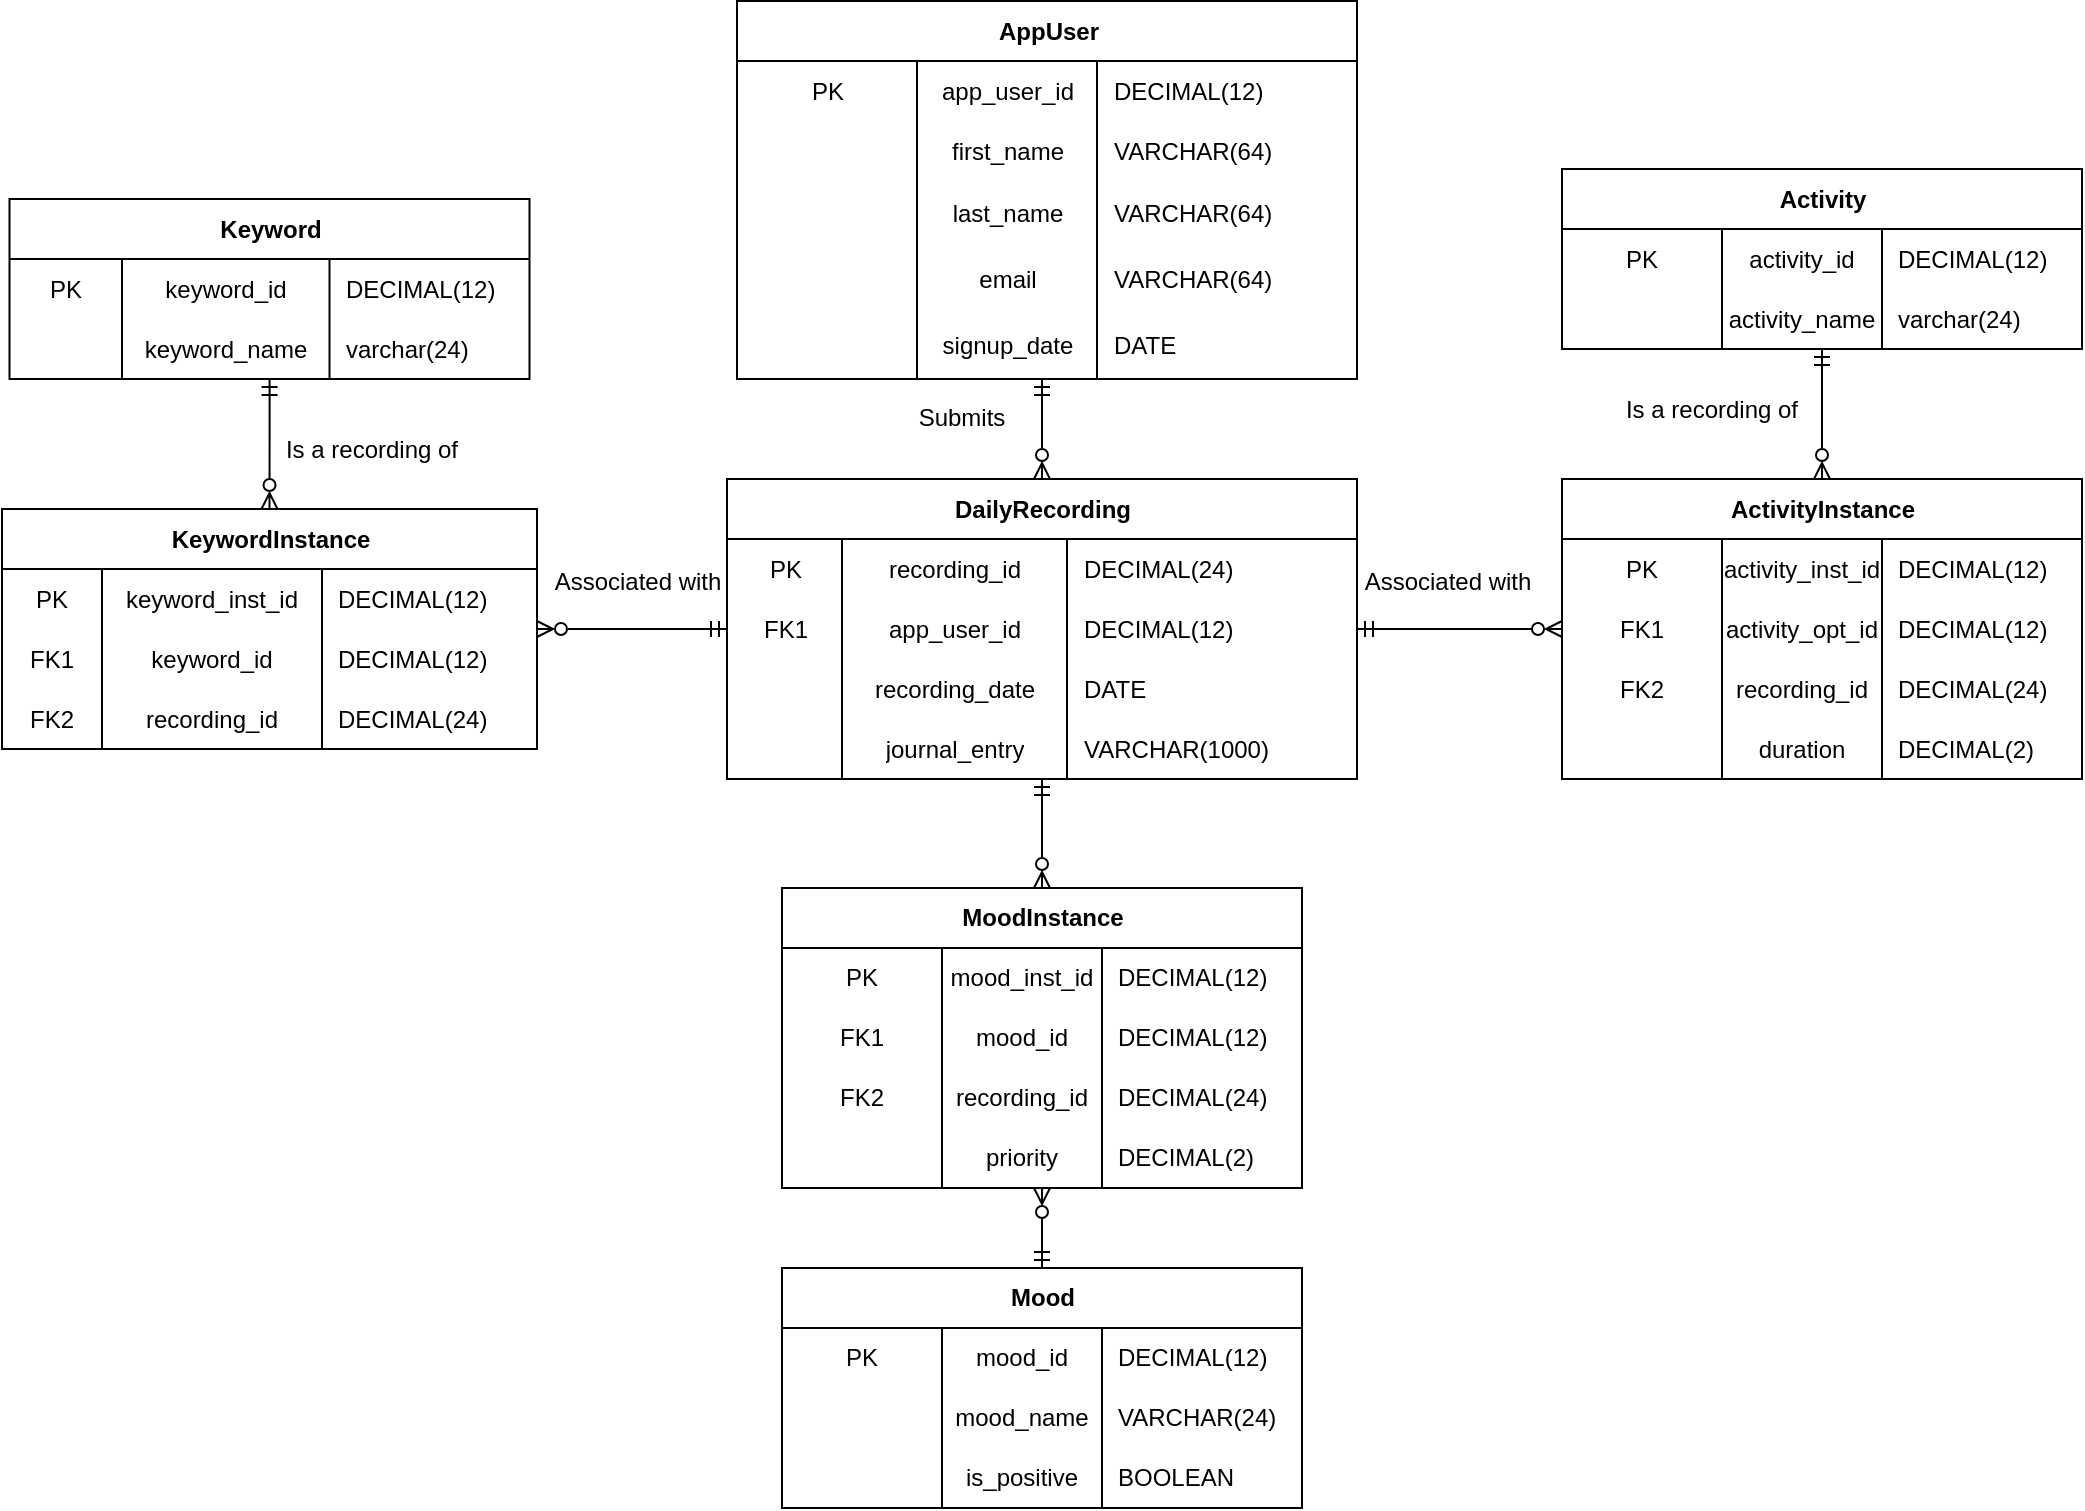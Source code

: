 <mxfile version="21.6.5" type="device" pages="2">
  <diagram name="Schema" id="IUdptGUlkc0z5H4bd_5I">
    <mxGraphModel dx="1434" dy="836" grid="1" gridSize="10" guides="1" tooltips="1" connect="1" arrows="1" fold="1" page="1" pageScale="1" pageWidth="1169" pageHeight="827" math="0" shadow="0">
      <root>
        <mxCell id="C-ufO7O7HbL96lffeWrE-0" />
        <mxCell id="C-ufO7O7HbL96lffeWrE-1" parent="C-ufO7O7HbL96lffeWrE-0" />
        <mxCell id="C-ufO7O7HbL96lffeWrE-2" value="AppUser" style="shape=table;startSize=30;container=1;collapsible=1;childLayout=tableLayout;fixedRows=1;rowLines=0;fontStyle=1;align=center;resizeLast=1;html=1;" parent="C-ufO7O7HbL96lffeWrE-1" vertex="1">
          <mxGeometry x="487.5" y="46.5" width="310" height="189" as="geometry" />
        </mxCell>
        <mxCell id="C-ufO7O7HbL96lffeWrE-3" value="" style="shape=tableRow;horizontal=0;startSize=0;swimlaneHead=0;swimlaneBody=0;fillColor=none;collapsible=0;dropTarget=0;points=[[0,0.5],[1,0.5]];portConstraint=eastwest;top=0;left=0;right=0;bottom=0;" parent="C-ufO7O7HbL96lffeWrE-2" vertex="1">
          <mxGeometry y="30" width="310" height="30" as="geometry" />
        </mxCell>
        <mxCell id="C-ufO7O7HbL96lffeWrE-4" value="PK" style="shape=partialRectangle;connectable=0;fillColor=none;top=0;left=0;bottom=0;right=0;editable=1;overflow=hidden;whiteSpace=wrap;html=1;" parent="C-ufO7O7HbL96lffeWrE-3" vertex="1">
          <mxGeometry width="90" height="30" as="geometry">
            <mxRectangle width="90" height="30" as="alternateBounds" />
          </mxGeometry>
        </mxCell>
        <mxCell id="C-ufO7O7HbL96lffeWrE-5" value="app_user_id" style="shape=partialRectangle;connectable=0;fillColor=none;top=0;left=0;bottom=0;right=0;editable=1;overflow=hidden;whiteSpace=wrap;html=1;" parent="C-ufO7O7HbL96lffeWrE-3" vertex="1">
          <mxGeometry x="90" width="90" height="30" as="geometry">
            <mxRectangle width="90" height="30" as="alternateBounds" />
          </mxGeometry>
        </mxCell>
        <mxCell id="C-ufO7O7HbL96lffeWrE-6" value="DECIMAL(12)" style="shape=partialRectangle;connectable=0;fillColor=none;top=0;left=0;bottom=0;right=0;align=left;spacingLeft=6;overflow=hidden;whiteSpace=wrap;html=1;" parent="C-ufO7O7HbL96lffeWrE-3" vertex="1">
          <mxGeometry x="180" width="130" height="30" as="geometry">
            <mxRectangle width="130" height="30" as="alternateBounds" />
          </mxGeometry>
        </mxCell>
        <mxCell id="C-ufO7O7HbL96lffeWrE-7" value="" style="shape=tableRow;horizontal=0;startSize=0;swimlaneHead=0;swimlaneBody=0;fillColor=none;collapsible=0;dropTarget=0;points=[[0,0.5],[1,0.5]];portConstraint=eastwest;top=0;left=0;right=0;bottom=0;" parent="C-ufO7O7HbL96lffeWrE-2" vertex="1">
          <mxGeometry y="60" width="310" height="30" as="geometry" />
        </mxCell>
        <mxCell id="C-ufO7O7HbL96lffeWrE-8" style="shape=partialRectangle;connectable=0;fillColor=none;top=0;left=0;bottom=0;right=0;editable=1;overflow=hidden;whiteSpace=wrap;html=1;" parent="C-ufO7O7HbL96lffeWrE-7" vertex="1">
          <mxGeometry width="90" height="30" as="geometry">
            <mxRectangle width="90" height="30" as="alternateBounds" />
          </mxGeometry>
        </mxCell>
        <mxCell id="C-ufO7O7HbL96lffeWrE-9" value="first_name" style="shape=partialRectangle;connectable=0;fillColor=none;top=0;left=0;bottom=0;right=0;editable=1;overflow=hidden;whiteSpace=wrap;html=1;" parent="C-ufO7O7HbL96lffeWrE-7" vertex="1">
          <mxGeometry x="90" width="90" height="30" as="geometry">
            <mxRectangle width="90" height="30" as="alternateBounds" />
          </mxGeometry>
        </mxCell>
        <mxCell id="C-ufO7O7HbL96lffeWrE-10" value="VARCHAR(64)" style="shape=partialRectangle;connectable=0;fillColor=none;top=0;left=0;bottom=0;right=0;align=left;spacingLeft=6;overflow=hidden;whiteSpace=wrap;html=1;" parent="C-ufO7O7HbL96lffeWrE-7" vertex="1">
          <mxGeometry x="180" width="130" height="30" as="geometry">
            <mxRectangle width="130" height="30" as="alternateBounds" />
          </mxGeometry>
        </mxCell>
        <mxCell id="C-ufO7O7HbL96lffeWrE-11" value="" style="shape=tableRow;horizontal=0;startSize=0;swimlaneHead=0;swimlaneBody=0;fillColor=none;collapsible=0;dropTarget=0;points=[[0,0.5],[1,0.5]];portConstraint=eastwest;top=0;left=0;right=0;bottom=0;" parent="C-ufO7O7HbL96lffeWrE-2" vertex="1">
          <mxGeometry y="90" width="310" height="33" as="geometry" />
        </mxCell>
        <mxCell id="C-ufO7O7HbL96lffeWrE-12" style="shape=partialRectangle;connectable=0;fillColor=none;top=0;left=0;bottom=0;right=0;editable=1;overflow=hidden;whiteSpace=wrap;html=1;" parent="C-ufO7O7HbL96lffeWrE-11" vertex="1">
          <mxGeometry width="90" height="33" as="geometry">
            <mxRectangle width="90" height="33" as="alternateBounds" />
          </mxGeometry>
        </mxCell>
        <mxCell id="C-ufO7O7HbL96lffeWrE-13" value="last_name" style="shape=partialRectangle;connectable=0;fillColor=none;top=0;left=0;bottom=0;right=0;editable=1;overflow=hidden;whiteSpace=wrap;html=1;" parent="C-ufO7O7HbL96lffeWrE-11" vertex="1">
          <mxGeometry x="90" width="90" height="33" as="geometry">
            <mxRectangle width="90" height="33" as="alternateBounds" />
          </mxGeometry>
        </mxCell>
        <mxCell id="C-ufO7O7HbL96lffeWrE-14" value="VARCHAR(64)" style="shape=partialRectangle;connectable=0;fillColor=none;top=0;left=0;bottom=0;right=0;align=left;spacingLeft=6;overflow=hidden;whiteSpace=wrap;html=1;" parent="C-ufO7O7HbL96lffeWrE-11" vertex="1">
          <mxGeometry x="180" width="130" height="33" as="geometry">
            <mxRectangle width="130" height="33" as="alternateBounds" />
          </mxGeometry>
        </mxCell>
        <mxCell id="C-ufO7O7HbL96lffeWrE-15" value="" style="shape=tableRow;horizontal=0;startSize=0;swimlaneHead=0;swimlaneBody=0;fillColor=none;collapsible=0;dropTarget=0;points=[[0,0.5],[1,0.5]];portConstraint=eastwest;top=0;left=0;right=0;bottom=0;" parent="C-ufO7O7HbL96lffeWrE-2" vertex="1">
          <mxGeometry y="123" width="310" height="33" as="geometry" />
        </mxCell>
        <mxCell id="C-ufO7O7HbL96lffeWrE-16" style="shape=partialRectangle;connectable=0;fillColor=none;top=0;left=0;bottom=0;right=0;editable=1;overflow=hidden;whiteSpace=wrap;html=1;" parent="C-ufO7O7HbL96lffeWrE-15" vertex="1">
          <mxGeometry width="90" height="33" as="geometry">
            <mxRectangle width="90" height="33" as="alternateBounds" />
          </mxGeometry>
        </mxCell>
        <mxCell id="C-ufO7O7HbL96lffeWrE-17" value="email" style="shape=partialRectangle;connectable=0;fillColor=none;top=0;left=0;bottom=0;right=0;editable=1;overflow=hidden;whiteSpace=wrap;html=1;" parent="C-ufO7O7HbL96lffeWrE-15" vertex="1">
          <mxGeometry x="90" width="90" height="33" as="geometry">
            <mxRectangle width="90" height="33" as="alternateBounds" />
          </mxGeometry>
        </mxCell>
        <mxCell id="C-ufO7O7HbL96lffeWrE-18" value="VARCHAR(64)" style="shape=partialRectangle;connectable=0;fillColor=none;top=0;left=0;bottom=0;right=0;align=left;spacingLeft=6;overflow=hidden;whiteSpace=wrap;html=1;" parent="C-ufO7O7HbL96lffeWrE-15" vertex="1">
          <mxGeometry x="180" width="130" height="33" as="geometry">
            <mxRectangle width="130" height="33" as="alternateBounds" />
          </mxGeometry>
        </mxCell>
        <mxCell id="C-ufO7O7HbL96lffeWrE-19" value="" style="shape=tableRow;horizontal=0;startSize=0;swimlaneHead=0;swimlaneBody=0;fillColor=none;collapsible=0;dropTarget=0;points=[[0,0.5],[1,0.5]];portConstraint=eastwest;top=0;left=0;right=0;bottom=0;" parent="C-ufO7O7HbL96lffeWrE-2" vertex="1">
          <mxGeometry y="156" width="310" height="33" as="geometry" />
        </mxCell>
        <mxCell id="C-ufO7O7HbL96lffeWrE-20" style="shape=partialRectangle;connectable=0;fillColor=none;top=0;left=0;bottom=0;right=0;editable=1;overflow=hidden;whiteSpace=wrap;html=1;" parent="C-ufO7O7HbL96lffeWrE-19" vertex="1">
          <mxGeometry width="90" height="33" as="geometry">
            <mxRectangle width="90" height="33" as="alternateBounds" />
          </mxGeometry>
        </mxCell>
        <mxCell id="C-ufO7O7HbL96lffeWrE-21" value="signup_date" style="shape=partialRectangle;connectable=0;fillColor=none;top=0;left=0;bottom=0;right=0;editable=1;overflow=hidden;whiteSpace=wrap;html=1;" parent="C-ufO7O7HbL96lffeWrE-19" vertex="1">
          <mxGeometry x="90" width="90" height="33" as="geometry">
            <mxRectangle width="90" height="33" as="alternateBounds" />
          </mxGeometry>
        </mxCell>
        <mxCell id="C-ufO7O7HbL96lffeWrE-22" value="DATE" style="shape=partialRectangle;connectable=0;fillColor=none;top=0;left=0;bottom=0;right=0;align=left;spacingLeft=6;overflow=hidden;whiteSpace=wrap;html=1;" parent="C-ufO7O7HbL96lffeWrE-19" vertex="1">
          <mxGeometry x="180" width="130" height="33" as="geometry">
            <mxRectangle width="130" height="33" as="alternateBounds" />
          </mxGeometry>
        </mxCell>
        <mxCell id="C-ufO7O7HbL96lffeWrE-23" value="DailyRecording" style="shape=table;startSize=30;container=1;collapsible=1;childLayout=tableLayout;fixedRows=1;rowLines=0;fontStyle=1;align=center;resizeLast=1;html=1;" parent="C-ufO7O7HbL96lffeWrE-1" vertex="1">
          <mxGeometry x="482.5" y="285.5" width="315" height="150" as="geometry" />
        </mxCell>
        <mxCell id="C-ufO7O7HbL96lffeWrE-24" value="" style="shape=tableRow;horizontal=0;startSize=0;swimlaneHead=0;swimlaneBody=0;fillColor=none;collapsible=0;dropTarget=0;points=[[0,0.5],[1,0.5]];portConstraint=eastwest;top=0;left=0;right=0;bottom=0;" parent="C-ufO7O7HbL96lffeWrE-23" vertex="1">
          <mxGeometry y="30" width="315" height="30" as="geometry" />
        </mxCell>
        <mxCell id="C-ufO7O7HbL96lffeWrE-25" value="PK" style="shape=partialRectangle;connectable=0;fillColor=none;top=0;left=0;bottom=0;right=0;editable=1;overflow=hidden;whiteSpace=wrap;html=1;" parent="C-ufO7O7HbL96lffeWrE-24" vertex="1">
          <mxGeometry width="57.5" height="30" as="geometry">
            <mxRectangle width="57.5" height="30" as="alternateBounds" />
          </mxGeometry>
        </mxCell>
        <mxCell id="C-ufO7O7HbL96lffeWrE-26" value="recording_id" style="shape=partialRectangle;connectable=0;fillColor=none;top=0;left=0;bottom=0;right=0;editable=1;overflow=hidden;whiteSpace=wrap;html=1;" parent="C-ufO7O7HbL96lffeWrE-24" vertex="1">
          <mxGeometry x="57.5" width="112.5" height="30" as="geometry">
            <mxRectangle width="112.5" height="30" as="alternateBounds" />
          </mxGeometry>
        </mxCell>
        <mxCell id="C-ufO7O7HbL96lffeWrE-27" value="DECIMAL(24)" style="shape=partialRectangle;connectable=0;fillColor=none;top=0;left=0;bottom=0;right=0;align=left;spacingLeft=6;overflow=hidden;whiteSpace=wrap;html=1;" parent="C-ufO7O7HbL96lffeWrE-24" vertex="1">
          <mxGeometry x="170" width="145" height="30" as="geometry">
            <mxRectangle width="145" height="30" as="alternateBounds" />
          </mxGeometry>
        </mxCell>
        <mxCell id="C-ufO7O7HbL96lffeWrE-28" value="" style="shape=tableRow;horizontal=0;startSize=0;swimlaneHead=0;swimlaneBody=0;fillColor=none;collapsible=0;dropTarget=0;points=[[0,0.5],[1,0.5]];portConstraint=eastwest;top=0;left=0;right=0;bottom=0;" parent="C-ufO7O7HbL96lffeWrE-23" vertex="1">
          <mxGeometry y="60" width="315" height="30" as="geometry" />
        </mxCell>
        <mxCell id="C-ufO7O7HbL96lffeWrE-29" value="FK1" style="shape=partialRectangle;connectable=0;fillColor=none;top=0;left=0;bottom=0;right=0;editable=1;overflow=hidden;whiteSpace=wrap;html=1;" parent="C-ufO7O7HbL96lffeWrE-28" vertex="1">
          <mxGeometry width="57.5" height="30" as="geometry">
            <mxRectangle width="57.5" height="30" as="alternateBounds" />
          </mxGeometry>
        </mxCell>
        <mxCell id="C-ufO7O7HbL96lffeWrE-30" value="app_user_id" style="shape=partialRectangle;connectable=0;fillColor=none;top=0;left=0;bottom=0;right=0;editable=1;overflow=hidden;whiteSpace=wrap;html=1;" parent="C-ufO7O7HbL96lffeWrE-28" vertex="1">
          <mxGeometry x="57.5" width="112.5" height="30" as="geometry">
            <mxRectangle width="112.5" height="30" as="alternateBounds" />
          </mxGeometry>
        </mxCell>
        <mxCell id="C-ufO7O7HbL96lffeWrE-31" value="DECIMAL(12)" style="shape=partialRectangle;connectable=0;fillColor=none;top=0;left=0;bottom=0;right=0;align=left;spacingLeft=6;overflow=hidden;whiteSpace=wrap;html=1;" parent="C-ufO7O7HbL96lffeWrE-28" vertex="1">
          <mxGeometry x="170" width="145" height="30" as="geometry">
            <mxRectangle width="145" height="30" as="alternateBounds" />
          </mxGeometry>
        </mxCell>
        <mxCell id="C-ufO7O7HbL96lffeWrE-32" value="" style="shape=tableRow;horizontal=0;startSize=0;swimlaneHead=0;swimlaneBody=0;fillColor=none;collapsible=0;dropTarget=0;points=[[0,0.5],[1,0.5]];portConstraint=eastwest;top=0;left=0;right=0;bottom=0;" parent="C-ufO7O7HbL96lffeWrE-23" vertex="1">
          <mxGeometry y="90" width="315" height="30" as="geometry" />
        </mxCell>
        <mxCell id="C-ufO7O7HbL96lffeWrE-33" style="shape=partialRectangle;connectable=0;fillColor=none;top=0;left=0;bottom=0;right=0;editable=1;overflow=hidden;whiteSpace=wrap;html=1;" parent="C-ufO7O7HbL96lffeWrE-32" vertex="1">
          <mxGeometry width="57.5" height="30" as="geometry">
            <mxRectangle width="57.5" height="30" as="alternateBounds" />
          </mxGeometry>
        </mxCell>
        <mxCell id="C-ufO7O7HbL96lffeWrE-34" value="recording_date" style="shape=partialRectangle;connectable=0;fillColor=none;top=0;left=0;bottom=0;right=0;editable=1;overflow=hidden;whiteSpace=wrap;html=1;" parent="C-ufO7O7HbL96lffeWrE-32" vertex="1">
          <mxGeometry x="57.5" width="112.5" height="30" as="geometry">
            <mxRectangle width="112.5" height="30" as="alternateBounds" />
          </mxGeometry>
        </mxCell>
        <mxCell id="C-ufO7O7HbL96lffeWrE-35" value="DATE" style="shape=partialRectangle;connectable=0;fillColor=none;top=0;left=0;bottom=0;right=0;align=left;spacingLeft=6;overflow=hidden;whiteSpace=wrap;html=1;" parent="C-ufO7O7HbL96lffeWrE-32" vertex="1">
          <mxGeometry x="170" width="145" height="30" as="geometry">
            <mxRectangle width="145" height="30" as="alternateBounds" />
          </mxGeometry>
        </mxCell>
        <mxCell id="C-ufO7O7HbL96lffeWrE-36" value="" style="shape=tableRow;horizontal=0;startSize=0;swimlaneHead=0;swimlaneBody=0;fillColor=none;collapsible=0;dropTarget=0;points=[[0,0.5],[1,0.5]];portConstraint=eastwest;top=0;left=0;right=0;bottom=0;" parent="C-ufO7O7HbL96lffeWrE-23" vertex="1">
          <mxGeometry y="120" width="315" height="30" as="geometry" />
        </mxCell>
        <mxCell id="C-ufO7O7HbL96lffeWrE-37" style="shape=partialRectangle;connectable=0;fillColor=none;top=0;left=0;bottom=0;right=0;editable=1;overflow=hidden;whiteSpace=wrap;html=1;" parent="C-ufO7O7HbL96lffeWrE-36" vertex="1">
          <mxGeometry width="57.5" height="30" as="geometry">
            <mxRectangle width="57.5" height="30" as="alternateBounds" />
          </mxGeometry>
        </mxCell>
        <mxCell id="C-ufO7O7HbL96lffeWrE-38" value="journal_entry" style="shape=partialRectangle;connectable=0;fillColor=none;top=0;left=0;bottom=0;right=0;editable=1;overflow=hidden;whiteSpace=wrap;html=1;" parent="C-ufO7O7HbL96lffeWrE-36" vertex="1">
          <mxGeometry x="57.5" width="112.5" height="30" as="geometry">
            <mxRectangle width="112.5" height="30" as="alternateBounds" />
          </mxGeometry>
        </mxCell>
        <mxCell id="C-ufO7O7HbL96lffeWrE-39" value="VARCHAR(1000)" style="shape=partialRectangle;connectable=0;fillColor=none;top=0;left=0;bottom=0;right=0;align=left;spacingLeft=6;overflow=hidden;whiteSpace=wrap;html=1;" parent="C-ufO7O7HbL96lffeWrE-36" vertex="1">
          <mxGeometry x="170" width="145" height="30" as="geometry">
            <mxRectangle width="145" height="30" as="alternateBounds" />
          </mxGeometry>
        </mxCell>
        <mxCell id="C-ufO7O7HbL96lffeWrE-40" value="ActivityInstance" style="shape=table;startSize=30;container=1;collapsible=1;childLayout=tableLayout;fixedRows=1;rowLines=0;fontStyle=1;align=center;resizeLast=1;html=1;" parent="C-ufO7O7HbL96lffeWrE-1" vertex="1">
          <mxGeometry x="900" y="285.5" width="260" height="150.0" as="geometry" />
        </mxCell>
        <mxCell id="C-ufO7O7HbL96lffeWrE-41" value="" style="shape=tableRow;horizontal=0;startSize=0;swimlaneHead=0;swimlaneBody=0;fillColor=none;collapsible=0;dropTarget=0;points=[[0,0.5],[1,0.5]];portConstraint=eastwest;top=0;left=0;right=0;bottom=0;" parent="C-ufO7O7HbL96lffeWrE-40" vertex="1">
          <mxGeometry y="30" width="260" height="30" as="geometry" />
        </mxCell>
        <mxCell id="C-ufO7O7HbL96lffeWrE-42" value="PK" style="shape=partialRectangle;connectable=0;fillColor=none;top=0;left=0;bottom=0;right=0;editable=1;overflow=hidden;whiteSpace=wrap;html=1;" parent="C-ufO7O7HbL96lffeWrE-41" vertex="1">
          <mxGeometry width="80" height="30" as="geometry">
            <mxRectangle width="80" height="30" as="alternateBounds" />
          </mxGeometry>
        </mxCell>
        <mxCell id="C-ufO7O7HbL96lffeWrE-43" value="activity_inst_id" style="shape=partialRectangle;connectable=0;fillColor=none;top=0;left=0;bottom=0;right=0;editable=1;overflow=hidden;whiteSpace=wrap;html=1;" parent="C-ufO7O7HbL96lffeWrE-41" vertex="1">
          <mxGeometry x="80" width="80" height="30" as="geometry">
            <mxRectangle width="80" height="30" as="alternateBounds" />
          </mxGeometry>
        </mxCell>
        <mxCell id="C-ufO7O7HbL96lffeWrE-44" value="DECIMAL(12)" style="shape=partialRectangle;connectable=0;fillColor=none;top=0;left=0;bottom=0;right=0;align=left;spacingLeft=6;overflow=hidden;whiteSpace=wrap;html=1;" parent="C-ufO7O7HbL96lffeWrE-41" vertex="1">
          <mxGeometry x="160" width="100" height="30" as="geometry">
            <mxRectangle width="100" height="30" as="alternateBounds" />
          </mxGeometry>
        </mxCell>
        <mxCell id="C-ufO7O7HbL96lffeWrE-45" value="" style="shape=tableRow;horizontal=0;startSize=0;swimlaneHead=0;swimlaneBody=0;fillColor=none;collapsible=0;dropTarget=0;points=[[0,0.5],[1,0.5]];portConstraint=eastwest;top=0;left=0;right=0;bottom=0;" parent="C-ufO7O7HbL96lffeWrE-40" vertex="1">
          <mxGeometry y="60" width="260" height="30" as="geometry" />
        </mxCell>
        <mxCell id="C-ufO7O7HbL96lffeWrE-46" value="FK1" style="shape=partialRectangle;connectable=0;fillColor=none;top=0;left=0;bottom=0;right=0;editable=1;overflow=hidden;whiteSpace=wrap;html=1;" parent="C-ufO7O7HbL96lffeWrE-45" vertex="1">
          <mxGeometry width="80" height="30" as="geometry">
            <mxRectangle width="80" height="30" as="alternateBounds" />
          </mxGeometry>
        </mxCell>
        <mxCell id="C-ufO7O7HbL96lffeWrE-47" value="activity_opt_id" style="shape=partialRectangle;connectable=0;fillColor=none;top=0;left=0;bottom=0;right=0;editable=1;overflow=hidden;whiteSpace=wrap;html=1;" parent="C-ufO7O7HbL96lffeWrE-45" vertex="1">
          <mxGeometry x="80" width="80" height="30" as="geometry">
            <mxRectangle width="80" height="30" as="alternateBounds" />
          </mxGeometry>
        </mxCell>
        <mxCell id="C-ufO7O7HbL96lffeWrE-48" value="DECIMAL(12)" style="shape=partialRectangle;connectable=0;fillColor=none;top=0;left=0;bottom=0;right=0;align=left;spacingLeft=6;overflow=hidden;whiteSpace=wrap;html=1;" parent="C-ufO7O7HbL96lffeWrE-45" vertex="1">
          <mxGeometry x="160" width="100" height="30" as="geometry">
            <mxRectangle width="100" height="30" as="alternateBounds" />
          </mxGeometry>
        </mxCell>
        <mxCell id="C-ufO7O7HbL96lffeWrE-49" value="" style="shape=tableRow;horizontal=0;startSize=0;swimlaneHead=0;swimlaneBody=0;fillColor=none;collapsible=0;dropTarget=0;points=[[0,0.5],[1,0.5]];portConstraint=eastwest;top=0;left=0;right=0;bottom=0;" parent="C-ufO7O7HbL96lffeWrE-40" vertex="1">
          <mxGeometry y="90" width="260" height="30" as="geometry" />
        </mxCell>
        <mxCell id="C-ufO7O7HbL96lffeWrE-50" value="FK2" style="shape=partialRectangle;connectable=0;fillColor=none;top=0;left=0;bottom=0;right=0;editable=1;overflow=hidden;whiteSpace=wrap;html=1;" parent="C-ufO7O7HbL96lffeWrE-49" vertex="1">
          <mxGeometry width="80" height="30" as="geometry">
            <mxRectangle width="80" height="30" as="alternateBounds" />
          </mxGeometry>
        </mxCell>
        <mxCell id="C-ufO7O7HbL96lffeWrE-51" value="recording_id" style="shape=partialRectangle;connectable=0;fillColor=none;top=0;left=0;bottom=0;right=0;editable=1;overflow=hidden;whiteSpace=wrap;html=1;" parent="C-ufO7O7HbL96lffeWrE-49" vertex="1">
          <mxGeometry x="80" width="80" height="30" as="geometry">
            <mxRectangle width="80" height="30" as="alternateBounds" />
          </mxGeometry>
        </mxCell>
        <mxCell id="C-ufO7O7HbL96lffeWrE-52" value="DECIMAL(24)" style="shape=partialRectangle;connectable=0;fillColor=none;top=0;left=0;bottom=0;right=0;align=left;spacingLeft=6;overflow=hidden;whiteSpace=wrap;html=1;" parent="C-ufO7O7HbL96lffeWrE-49" vertex="1">
          <mxGeometry x="160" width="100" height="30" as="geometry">
            <mxRectangle width="100" height="30" as="alternateBounds" />
          </mxGeometry>
        </mxCell>
        <mxCell id="C-ufO7O7HbL96lffeWrE-53" value="" style="shape=tableRow;horizontal=0;startSize=0;swimlaneHead=0;swimlaneBody=0;fillColor=none;collapsible=0;dropTarget=0;points=[[0,0.5],[1,0.5]];portConstraint=eastwest;top=0;left=0;right=0;bottom=0;" parent="C-ufO7O7HbL96lffeWrE-40" vertex="1">
          <mxGeometry y="120" width="260" height="30" as="geometry" />
        </mxCell>
        <mxCell id="C-ufO7O7HbL96lffeWrE-54" style="shape=partialRectangle;connectable=0;fillColor=none;top=0;left=0;bottom=0;right=0;editable=1;overflow=hidden;whiteSpace=wrap;html=1;" parent="C-ufO7O7HbL96lffeWrE-53" vertex="1">
          <mxGeometry width="80" height="30" as="geometry">
            <mxRectangle width="80" height="30" as="alternateBounds" />
          </mxGeometry>
        </mxCell>
        <mxCell id="C-ufO7O7HbL96lffeWrE-55" value="duration" style="shape=partialRectangle;connectable=0;fillColor=none;top=0;left=0;bottom=0;right=0;editable=1;overflow=hidden;whiteSpace=wrap;html=1;" parent="C-ufO7O7HbL96lffeWrE-53" vertex="1">
          <mxGeometry x="80" width="80" height="30" as="geometry">
            <mxRectangle width="80" height="30" as="alternateBounds" />
          </mxGeometry>
        </mxCell>
        <mxCell id="C-ufO7O7HbL96lffeWrE-56" value="DECIMAL(2)" style="shape=partialRectangle;connectable=0;fillColor=none;top=0;left=0;bottom=0;right=0;align=left;spacingLeft=6;overflow=hidden;whiteSpace=wrap;html=1;" parent="C-ufO7O7HbL96lffeWrE-53" vertex="1">
          <mxGeometry x="160" width="100" height="30" as="geometry">
            <mxRectangle width="100" height="30" as="alternateBounds" />
          </mxGeometry>
        </mxCell>
        <mxCell id="C-ufO7O7HbL96lffeWrE-83" value="Activity" style="shape=table;startSize=30;container=1;collapsible=1;childLayout=tableLayout;fixedRows=1;rowLines=0;fontStyle=1;align=center;resizeLast=1;html=1;" parent="C-ufO7O7HbL96lffeWrE-1" vertex="1">
          <mxGeometry x="900" y="130.5" width="260.0" height="90" as="geometry" />
        </mxCell>
        <mxCell id="C-ufO7O7HbL96lffeWrE-84" value="" style="shape=tableRow;horizontal=0;startSize=0;swimlaneHead=0;swimlaneBody=0;fillColor=none;collapsible=0;dropTarget=0;points=[[0,0.5],[1,0.5]];portConstraint=eastwest;top=0;left=0;right=0;bottom=0;" parent="C-ufO7O7HbL96lffeWrE-83" vertex="1">
          <mxGeometry y="30" width="260.0" height="30" as="geometry" />
        </mxCell>
        <mxCell id="C-ufO7O7HbL96lffeWrE-85" value="PK" style="shape=partialRectangle;connectable=0;fillColor=none;top=0;left=0;bottom=0;right=0;editable=1;overflow=hidden;whiteSpace=wrap;html=1;" parent="C-ufO7O7HbL96lffeWrE-84" vertex="1">
          <mxGeometry width="80.0" height="30" as="geometry">
            <mxRectangle width="80.0" height="30" as="alternateBounds" />
          </mxGeometry>
        </mxCell>
        <mxCell id="C-ufO7O7HbL96lffeWrE-86" value="activity_id" style="shape=partialRectangle;connectable=0;fillColor=none;top=0;left=0;bottom=0;right=0;editable=1;overflow=hidden;whiteSpace=wrap;html=1;" parent="C-ufO7O7HbL96lffeWrE-84" vertex="1">
          <mxGeometry x="80.0" width="80.0" height="30" as="geometry">
            <mxRectangle width="80.0" height="30" as="alternateBounds" />
          </mxGeometry>
        </mxCell>
        <mxCell id="C-ufO7O7HbL96lffeWrE-87" value="DECIMAL(12)" style="shape=partialRectangle;connectable=0;fillColor=none;top=0;left=0;bottom=0;right=0;align=left;spacingLeft=6;overflow=hidden;whiteSpace=wrap;html=1;" parent="C-ufO7O7HbL96lffeWrE-84" vertex="1">
          <mxGeometry x="160.0" width="100.0" height="30" as="geometry">
            <mxRectangle width="100.0" height="30" as="alternateBounds" />
          </mxGeometry>
        </mxCell>
        <mxCell id="C-ufO7O7HbL96lffeWrE-88" value="" style="shape=tableRow;horizontal=0;startSize=0;swimlaneHead=0;swimlaneBody=0;fillColor=none;collapsible=0;dropTarget=0;points=[[0,0.5],[1,0.5]];portConstraint=eastwest;top=0;left=0;right=0;bottom=0;" parent="C-ufO7O7HbL96lffeWrE-83" vertex="1">
          <mxGeometry y="60" width="260.0" height="30" as="geometry" />
        </mxCell>
        <mxCell id="C-ufO7O7HbL96lffeWrE-89" style="shape=partialRectangle;connectable=0;fillColor=none;top=0;left=0;bottom=0;right=0;editable=1;overflow=hidden;whiteSpace=wrap;html=1;" parent="C-ufO7O7HbL96lffeWrE-88" vertex="1">
          <mxGeometry width="80.0" height="30" as="geometry">
            <mxRectangle width="80.0" height="30" as="alternateBounds" />
          </mxGeometry>
        </mxCell>
        <mxCell id="C-ufO7O7HbL96lffeWrE-90" value="activity_name" style="shape=partialRectangle;connectable=0;fillColor=none;top=0;left=0;bottom=0;right=0;editable=1;overflow=hidden;whiteSpace=wrap;html=1;" parent="C-ufO7O7HbL96lffeWrE-88" vertex="1">
          <mxGeometry x="80.0" width="80.0" height="30" as="geometry">
            <mxRectangle width="80.0" height="30" as="alternateBounds" />
          </mxGeometry>
        </mxCell>
        <mxCell id="C-ufO7O7HbL96lffeWrE-91" value="varchar(24)" style="shape=partialRectangle;connectable=0;fillColor=none;top=0;left=0;bottom=0;right=0;align=left;spacingLeft=6;overflow=hidden;whiteSpace=wrap;html=1;" parent="C-ufO7O7HbL96lffeWrE-88" vertex="1">
          <mxGeometry x="160.0" width="100.0" height="30" as="geometry">
            <mxRectangle width="100.0" height="30" as="alternateBounds" />
          </mxGeometry>
        </mxCell>
        <mxCell id="C-ufO7O7HbL96lffeWrE-92" style="edgeStyle=orthogonalEdgeStyle;rounded=0;orthogonalLoop=1;jettySize=auto;html=1;startArrow=ERmandOne;startFill=0;endArrow=ERzeroToMany;endFill=0;" parent="C-ufO7O7HbL96lffeWrE-1" source="C-ufO7O7HbL96lffeWrE-2" target="C-ufO7O7HbL96lffeWrE-23" edge="1">
          <mxGeometry relative="1" as="geometry">
            <mxPoint x="460" y="346" as="sourcePoint" />
            <mxPoint x="550" y="346" as="targetPoint" />
            <Array as="points">
              <mxPoint x="640" y="260" />
              <mxPoint x="640" y="260" />
            </Array>
          </mxGeometry>
        </mxCell>
        <mxCell id="C-ufO7O7HbL96lffeWrE-94" style="edgeStyle=orthogonalEdgeStyle;rounded=0;orthogonalLoop=1;jettySize=auto;html=1;startArrow=ERmandOne;startFill=0;endArrow=ERzeroToMany;endFill=0;" parent="C-ufO7O7HbL96lffeWrE-1" source="C-ufO7O7HbL96lffeWrE-23" target="C-ufO7O7HbL96lffeWrE-40" edge="1">
          <mxGeometry relative="1" as="geometry">
            <mxPoint x="797.5" y="335.5" as="sourcePoint" />
            <mxPoint x="900" y="355" as="targetPoint" />
            <Array as="points" />
          </mxGeometry>
        </mxCell>
        <mxCell id="C-ufO7O7HbL96lffeWrE-98" style="edgeStyle=orthogonalEdgeStyle;rounded=0;orthogonalLoop=1;jettySize=auto;html=1;startArrow=ERmandOne;startFill=0;endArrow=ERzeroToMany;endFill=0;" parent="C-ufO7O7HbL96lffeWrE-1" source="C-ufO7O7HbL96lffeWrE-83" target="C-ufO7O7HbL96lffeWrE-40" edge="1">
          <mxGeometry relative="1" as="geometry">
            <mxPoint x="710" y="525.5" as="sourcePoint" />
            <mxPoint x="800" y="525.5" as="targetPoint" />
          </mxGeometry>
        </mxCell>
        <mxCell id="C-ufO7O7HbL96lffeWrE-99" value="Mood" style="shape=table;startSize=30;container=1;collapsible=1;childLayout=tableLayout;fixedRows=1;rowLines=0;fontStyle=1;align=center;resizeLast=1;html=1;" parent="C-ufO7O7HbL96lffeWrE-1" vertex="1">
          <mxGeometry x="510" y="680" width="260" height="120" as="geometry" />
        </mxCell>
        <mxCell id="C-ufO7O7HbL96lffeWrE-100" value="" style="shape=tableRow;horizontal=0;startSize=0;swimlaneHead=0;swimlaneBody=0;fillColor=none;collapsible=0;dropTarget=0;points=[[0,0.5],[1,0.5]];portConstraint=eastwest;top=0;left=0;right=0;bottom=0;" parent="C-ufO7O7HbL96lffeWrE-99" vertex="1">
          <mxGeometry y="30" width="260" height="30" as="geometry" />
        </mxCell>
        <mxCell id="C-ufO7O7HbL96lffeWrE-101" value="PK" style="shape=partialRectangle;connectable=0;fillColor=none;top=0;left=0;bottom=0;right=0;editable=1;overflow=hidden;whiteSpace=wrap;html=1;" parent="C-ufO7O7HbL96lffeWrE-100" vertex="1">
          <mxGeometry width="80" height="30" as="geometry">
            <mxRectangle width="80" height="30" as="alternateBounds" />
          </mxGeometry>
        </mxCell>
        <mxCell id="C-ufO7O7HbL96lffeWrE-102" value="mood_id" style="shape=partialRectangle;connectable=0;fillColor=none;top=0;left=0;bottom=0;right=0;editable=1;overflow=hidden;whiteSpace=wrap;html=1;" parent="C-ufO7O7HbL96lffeWrE-100" vertex="1">
          <mxGeometry x="80" width="80" height="30" as="geometry">
            <mxRectangle width="80" height="30" as="alternateBounds" />
          </mxGeometry>
        </mxCell>
        <mxCell id="C-ufO7O7HbL96lffeWrE-103" value="DECIMAL(12)" style="shape=partialRectangle;connectable=0;fillColor=none;top=0;left=0;bottom=0;right=0;align=left;spacingLeft=6;overflow=hidden;whiteSpace=wrap;html=1;" parent="C-ufO7O7HbL96lffeWrE-100" vertex="1">
          <mxGeometry x="160" width="100" height="30" as="geometry">
            <mxRectangle width="100" height="30" as="alternateBounds" />
          </mxGeometry>
        </mxCell>
        <mxCell id="C-ufO7O7HbL96lffeWrE-104" value="" style="shape=tableRow;horizontal=0;startSize=0;swimlaneHead=0;swimlaneBody=0;fillColor=none;collapsible=0;dropTarget=0;points=[[0,0.5],[1,0.5]];portConstraint=eastwest;top=0;left=0;right=0;bottom=0;" parent="C-ufO7O7HbL96lffeWrE-99" vertex="1">
          <mxGeometry y="60" width="260" height="30" as="geometry" />
        </mxCell>
        <mxCell id="C-ufO7O7HbL96lffeWrE-105" style="shape=partialRectangle;connectable=0;fillColor=none;top=0;left=0;bottom=0;right=0;editable=1;overflow=hidden;whiteSpace=wrap;html=1;" parent="C-ufO7O7HbL96lffeWrE-104" vertex="1">
          <mxGeometry width="80" height="30" as="geometry">
            <mxRectangle width="80" height="30" as="alternateBounds" />
          </mxGeometry>
        </mxCell>
        <mxCell id="C-ufO7O7HbL96lffeWrE-106" value="mood_name" style="shape=partialRectangle;connectable=0;fillColor=none;top=0;left=0;bottom=0;right=0;editable=1;overflow=hidden;whiteSpace=wrap;html=1;" parent="C-ufO7O7HbL96lffeWrE-104" vertex="1">
          <mxGeometry x="80" width="80" height="30" as="geometry">
            <mxRectangle width="80" height="30" as="alternateBounds" />
          </mxGeometry>
        </mxCell>
        <mxCell id="C-ufO7O7HbL96lffeWrE-107" value="VARCHAR(24)" style="shape=partialRectangle;connectable=0;fillColor=none;top=0;left=0;bottom=0;right=0;align=left;spacingLeft=6;overflow=hidden;whiteSpace=wrap;html=1;" parent="C-ufO7O7HbL96lffeWrE-104" vertex="1">
          <mxGeometry x="160" width="100" height="30" as="geometry">
            <mxRectangle width="100" height="30" as="alternateBounds" />
          </mxGeometry>
        </mxCell>
        <mxCell id="C-ufO7O7HbL96lffeWrE-108" value="" style="shape=tableRow;horizontal=0;startSize=0;swimlaneHead=0;swimlaneBody=0;fillColor=none;collapsible=0;dropTarget=0;points=[[0,0.5],[1,0.5]];portConstraint=eastwest;top=0;left=0;right=0;bottom=0;" parent="C-ufO7O7HbL96lffeWrE-99" vertex="1">
          <mxGeometry y="90" width="260" height="30" as="geometry" />
        </mxCell>
        <mxCell id="C-ufO7O7HbL96lffeWrE-109" style="shape=partialRectangle;connectable=0;fillColor=none;top=0;left=0;bottom=0;right=0;editable=1;overflow=hidden;whiteSpace=wrap;html=1;" parent="C-ufO7O7HbL96lffeWrE-108" vertex="1">
          <mxGeometry width="80" height="30" as="geometry">
            <mxRectangle width="80" height="30" as="alternateBounds" />
          </mxGeometry>
        </mxCell>
        <mxCell id="C-ufO7O7HbL96lffeWrE-110" value="is_positive" style="shape=partialRectangle;connectable=0;fillColor=none;top=0;left=0;bottom=0;right=0;editable=1;overflow=hidden;whiteSpace=wrap;html=1;" parent="C-ufO7O7HbL96lffeWrE-108" vertex="1">
          <mxGeometry x="80" width="80" height="30" as="geometry">
            <mxRectangle width="80" height="30" as="alternateBounds" />
          </mxGeometry>
        </mxCell>
        <mxCell id="C-ufO7O7HbL96lffeWrE-111" value="BOOLEAN" style="shape=partialRectangle;connectable=0;fillColor=none;top=0;left=0;bottom=0;right=0;align=left;spacingLeft=6;overflow=hidden;whiteSpace=wrap;html=1;" parent="C-ufO7O7HbL96lffeWrE-108" vertex="1">
          <mxGeometry x="160" width="100" height="30" as="geometry">
            <mxRectangle width="100" height="30" as="alternateBounds" />
          </mxGeometry>
        </mxCell>
        <mxCell id="C-ufO7O7HbL96lffeWrE-112" value="Submits" style="text;html=1;strokeColor=none;fillColor=none;align=center;verticalAlign=middle;whiteSpace=wrap;rounded=0;" parent="C-ufO7O7HbL96lffeWrE-1" vertex="1">
          <mxGeometry x="570" y="240" width="60" height="30" as="geometry" />
        </mxCell>
        <mxCell id="C-ufO7O7HbL96lffeWrE-117" value="Associated with" style="text;html=1;strokeColor=none;fillColor=none;align=center;verticalAlign=middle;whiteSpace=wrap;rounded=0;" parent="C-ufO7O7HbL96lffeWrE-1" vertex="1">
          <mxGeometry x="797.5" y="320" width="90" height="34.5" as="geometry" />
        </mxCell>
        <mxCell id="C-ufO7O7HbL96lffeWrE-118" value="Is a recording of" style="text;html=1;strokeColor=none;fillColor=none;align=center;verticalAlign=middle;whiteSpace=wrap;rounded=0;" parent="C-ufO7O7HbL96lffeWrE-1" vertex="1">
          <mxGeometry x="930" y="235.5" width="90" height="30" as="geometry" />
        </mxCell>
        <mxCell id="C-ufO7O7HbL96lffeWrE-163" style="edgeStyle=orthogonalEdgeStyle;rounded=0;orthogonalLoop=1;jettySize=auto;html=1;endArrow=ERmandOne;endFill=0;startArrow=ERzeroToMany;startFill=0;" parent="C-ufO7O7HbL96lffeWrE-1" edge="1">
          <mxGeometry relative="1" as="geometry">
            <Array as="points">
              <mxPoint x="30" y="990" />
              <mxPoint x="30" y="690" />
            </Array>
            <mxPoint x="65" y="690" as="targetPoint" />
          </mxGeometry>
        </mxCell>
        <mxCell id="C-ufO7O7HbL96lffeWrE-184" style="edgeStyle=orthogonalEdgeStyle;rounded=0;orthogonalLoop=1;jettySize=auto;html=1;endArrow=ERmandOne;endFill=0;startArrow=ERzeroToMany;startFill=0;" parent="C-ufO7O7HbL96lffeWrE-1" source="C-ufO7O7HbL96lffeWrE-185" target="C-ufO7O7HbL96lffeWrE-99" edge="1">
          <mxGeometry relative="1" as="geometry" />
        </mxCell>
        <mxCell id="C-ufO7O7HbL96lffeWrE-185" value="MoodInstance" style="shape=table;startSize=30;container=1;collapsible=1;childLayout=tableLayout;fixedRows=1;rowLines=0;fontStyle=1;align=center;resizeLast=1;html=1;" parent="C-ufO7O7HbL96lffeWrE-1" vertex="1">
          <mxGeometry x="510" y="490" width="260" height="150.0" as="geometry" />
        </mxCell>
        <mxCell id="C-ufO7O7HbL96lffeWrE-186" value="" style="shape=tableRow;horizontal=0;startSize=0;swimlaneHead=0;swimlaneBody=0;fillColor=none;collapsible=0;dropTarget=0;points=[[0,0.5],[1,0.5]];portConstraint=eastwest;top=0;left=0;right=0;bottom=0;" parent="C-ufO7O7HbL96lffeWrE-185" vertex="1">
          <mxGeometry y="30" width="260" height="30" as="geometry" />
        </mxCell>
        <mxCell id="C-ufO7O7HbL96lffeWrE-187" value="PK" style="shape=partialRectangle;connectable=0;fillColor=none;top=0;left=0;bottom=0;right=0;editable=1;overflow=hidden;whiteSpace=wrap;html=1;" parent="C-ufO7O7HbL96lffeWrE-186" vertex="1">
          <mxGeometry width="80" height="30" as="geometry">
            <mxRectangle width="80" height="30" as="alternateBounds" />
          </mxGeometry>
        </mxCell>
        <mxCell id="C-ufO7O7HbL96lffeWrE-188" value="mood_inst_id" style="shape=partialRectangle;connectable=0;fillColor=none;top=0;left=0;bottom=0;right=0;editable=1;overflow=hidden;whiteSpace=wrap;html=1;" parent="C-ufO7O7HbL96lffeWrE-186" vertex="1">
          <mxGeometry x="80" width="80" height="30" as="geometry">
            <mxRectangle width="80" height="30" as="alternateBounds" />
          </mxGeometry>
        </mxCell>
        <mxCell id="C-ufO7O7HbL96lffeWrE-189" value="DECIMAL(12)" style="shape=partialRectangle;connectable=0;fillColor=none;top=0;left=0;bottom=0;right=0;align=left;spacingLeft=6;overflow=hidden;whiteSpace=wrap;html=1;" parent="C-ufO7O7HbL96lffeWrE-186" vertex="1">
          <mxGeometry x="160" width="100" height="30" as="geometry">
            <mxRectangle width="100" height="30" as="alternateBounds" />
          </mxGeometry>
        </mxCell>
        <mxCell id="C-ufO7O7HbL96lffeWrE-190" value="" style="shape=tableRow;horizontal=0;startSize=0;swimlaneHead=0;swimlaneBody=0;fillColor=none;collapsible=0;dropTarget=0;points=[[0,0.5],[1,0.5]];portConstraint=eastwest;top=0;left=0;right=0;bottom=0;" parent="C-ufO7O7HbL96lffeWrE-185" vertex="1">
          <mxGeometry y="60" width="260" height="30" as="geometry" />
        </mxCell>
        <mxCell id="C-ufO7O7HbL96lffeWrE-191" value="FK1" style="shape=partialRectangle;connectable=0;fillColor=none;top=0;left=0;bottom=0;right=0;editable=1;overflow=hidden;whiteSpace=wrap;html=1;" parent="C-ufO7O7HbL96lffeWrE-190" vertex="1">
          <mxGeometry width="80" height="30" as="geometry">
            <mxRectangle width="80" height="30" as="alternateBounds" />
          </mxGeometry>
        </mxCell>
        <mxCell id="C-ufO7O7HbL96lffeWrE-192" value="mood_id" style="shape=partialRectangle;connectable=0;fillColor=none;top=0;left=0;bottom=0;right=0;editable=1;overflow=hidden;whiteSpace=wrap;html=1;" parent="C-ufO7O7HbL96lffeWrE-190" vertex="1">
          <mxGeometry x="80" width="80" height="30" as="geometry">
            <mxRectangle width="80" height="30" as="alternateBounds" />
          </mxGeometry>
        </mxCell>
        <mxCell id="C-ufO7O7HbL96lffeWrE-193" value="DECIMAL(12)" style="shape=partialRectangle;connectable=0;fillColor=none;top=0;left=0;bottom=0;right=0;align=left;spacingLeft=6;overflow=hidden;whiteSpace=wrap;html=1;" parent="C-ufO7O7HbL96lffeWrE-190" vertex="1">
          <mxGeometry x="160" width="100" height="30" as="geometry">
            <mxRectangle width="100" height="30" as="alternateBounds" />
          </mxGeometry>
        </mxCell>
        <mxCell id="C-ufO7O7HbL96lffeWrE-194" value="" style="shape=tableRow;horizontal=0;startSize=0;swimlaneHead=0;swimlaneBody=0;fillColor=none;collapsible=0;dropTarget=0;points=[[0,0.5],[1,0.5]];portConstraint=eastwest;top=0;left=0;right=0;bottom=0;" parent="C-ufO7O7HbL96lffeWrE-185" vertex="1">
          <mxGeometry y="90" width="260" height="30" as="geometry" />
        </mxCell>
        <mxCell id="C-ufO7O7HbL96lffeWrE-195" value="FK2" style="shape=partialRectangle;connectable=0;fillColor=none;top=0;left=0;bottom=0;right=0;editable=1;overflow=hidden;whiteSpace=wrap;html=1;" parent="C-ufO7O7HbL96lffeWrE-194" vertex="1">
          <mxGeometry width="80" height="30" as="geometry">
            <mxRectangle width="80" height="30" as="alternateBounds" />
          </mxGeometry>
        </mxCell>
        <mxCell id="C-ufO7O7HbL96lffeWrE-196" value="recording_id" style="shape=partialRectangle;connectable=0;fillColor=none;top=0;left=0;bottom=0;right=0;editable=1;overflow=hidden;whiteSpace=wrap;html=1;" parent="C-ufO7O7HbL96lffeWrE-194" vertex="1">
          <mxGeometry x="80" width="80" height="30" as="geometry">
            <mxRectangle width="80" height="30" as="alternateBounds" />
          </mxGeometry>
        </mxCell>
        <mxCell id="C-ufO7O7HbL96lffeWrE-197" value="DECIMAL(24)" style="shape=partialRectangle;connectable=0;fillColor=none;top=0;left=0;bottom=0;right=0;align=left;spacingLeft=6;overflow=hidden;whiteSpace=wrap;html=1;" parent="C-ufO7O7HbL96lffeWrE-194" vertex="1">
          <mxGeometry x="160" width="100" height="30" as="geometry">
            <mxRectangle width="100" height="30" as="alternateBounds" />
          </mxGeometry>
        </mxCell>
        <mxCell id="C-ufO7O7HbL96lffeWrE-198" value="" style="shape=tableRow;horizontal=0;startSize=0;swimlaneHead=0;swimlaneBody=0;fillColor=none;collapsible=0;dropTarget=0;points=[[0,0.5],[1,0.5]];portConstraint=eastwest;top=0;left=0;right=0;bottom=0;" parent="C-ufO7O7HbL96lffeWrE-185" vertex="1">
          <mxGeometry y="120" width="260" height="30" as="geometry" />
        </mxCell>
        <mxCell id="C-ufO7O7HbL96lffeWrE-199" style="shape=partialRectangle;connectable=0;fillColor=none;top=0;left=0;bottom=0;right=0;editable=1;overflow=hidden;whiteSpace=wrap;html=1;" parent="C-ufO7O7HbL96lffeWrE-198" vertex="1">
          <mxGeometry width="80" height="30" as="geometry">
            <mxRectangle width="80" height="30" as="alternateBounds" />
          </mxGeometry>
        </mxCell>
        <mxCell id="C-ufO7O7HbL96lffeWrE-200" value="priority" style="shape=partialRectangle;connectable=0;fillColor=none;top=0;left=0;bottom=0;right=0;editable=1;overflow=hidden;whiteSpace=wrap;html=1;" parent="C-ufO7O7HbL96lffeWrE-198" vertex="1">
          <mxGeometry x="80" width="80" height="30" as="geometry">
            <mxRectangle width="80" height="30" as="alternateBounds" />
          </mxGeometry>
        </mxCell>
        <mxCell id="C-ufO7O7HbL96lffeWrE-201" value="DECIMAL(2)" style="shape=partialRectangle;connectable=0;fillColor=none;top=0;left=0;bottom=0;right=0;align=left;spacingLeft=6;overflow=hidden;whiteSpace=wrap;html=1;" parent="C-ufO7O7HbL96lffeWrE-198" vertex="1">
          <mxGeometry x="160" width="100" height="30" as="geometry">
            <mxRectangle width="100" height="30" as="alternateBounds" />
          </mxGeometry>
        </mxCell>
        <mxCell id="C-ufO7O7HbL96lffeWrE-202" style="edgeStyle=orthogonalEdgeStyle;rounded=0;orthogonalLoop=1;jettySize=auto;html=1;startArrow=ERmandOne;startFill=0;endArrow=ERzeroToMany;endFill=0;" parent="C-ufO7O7HbL96lffeWrE-1" source="C-ufO7O7HbL96lffeWrE-23" target="C-ufO7O7HbL96lffeWrE-185" edge="1">
          <mxGeometry relative="1" as="geometry">
            <mxPoint x="787" y="479" as="sourcePoint" />
            <mxPoint x="890" y="479" as="targetPoint" />
            <Array as="points">
              <mxPoint x="640" y="450" />
              <mxPoint x="640" y="450" />
            </Array>
          </mxGeometry>
        </mxCell>
        <mxCell id="C-ufO7O7HbL96lffeWrE-203" style="edgeStyle=orthogonalEdgeStyle;rounded=0;orthogonalLoop=1;jettySize=auto;html=1;endArrow=ERzeroToMany;endFill=0;startArrow=ERmandOne;startFill=0;" parent="C-ufO7O7HbL96lffeWrE-1" source="C-ufO7O7HbL96lffeWrE-204" target="C-ufO7O7HbL96lffeWrE-214" edge="1">
          <mxGeometry relative="1" as="geometry" />
        </mxCell>
        <mxCell id="C-ufO7O7HbL96lffeWrE-204" value="Keyword" style="shape=table;startSize=30;container=1;collapsible=1;childLayout=tableLayout;fixedRows=1;rowLines=0;fontStyle=1;align=center;resizeLast=1;html=1;" parent="C-ufO7O7HbL96lffeWrE-1" vertex="1">
          <mxGeometry x="123.75" y="145.5" width="260.0" height="90" as="geometry" />
        </mxCell>
        <mxCell id="C-ufO7O7HbL96lffeWrE-205" value="" style="shape=tableRow;horizontal=0;startSize=0;swimlaneHead=0;swimlaneBody=0;fillColor=none;collapsible=0;dropTarget=0;points=[[0,0.5],[1,0.5]];portConstraint=eastwest;top=0;left=0;right=0;bottom=0;" parent="C-ufO7O7HbL96lffeWrE-204" vertex="1">
          <mxGeometry y="30" width="260.0" height="30" as="geometry" />
        </mxCell>
        <mxCell id="C-ufO7O7HbL96lffeWrE-206" value="PK" style="shape=partialRectangle;connectable=0;fillColor=none;top=0;left=0;bottom=0;right=0;editable=1;overflow=hidden;whiteSpace=wrap;html=1;" parent="C-ufO7O7HbL96lffeWrE-205" vertex="1">
          <mxGeometry width="56.25" height="30" as="geometry">
            <mxRectangle width="56.25" height="30" as="alternateBounds" />
          </mxGeometry>
        </mxCell>
        <mxCell id="C-ufO7O7HbL96lffeWrE-207" value="keyword_id" style="shape=partialRectangle;connectable=0;fillColor=none;top=0;left=0;bottom=0;right=0;editable=1;overflow=hidden;whiteSpace=wrap;html=1;" parent="C-ufO7O7HbL96lffeWrE-205" vertex="1">
          <mxGeometry x="56.25" width="103.75" height="30" as="geometry">
            <mxRectangle width="103.75" height="30" as="alternateBounds" />
          </mxGeometry>
        </mxCell>
        <mxCell id="C-ufO7O7HbL96lffeWrE-208" value="DECIMAL(12)" style="shape=partialRectangle;connectable=0;fillColor=none;top=0;left=0;bottom=0;right=0;align=left;spacingLeft=6;overflow=hidden;whiteSpace=wrap;html=1;" parent="C-ufO7O7HbL96lffeWrE-205" vertex="1">
          <mxGeometry x="160.0" width="100.0" height="30" as="geometry">
            <mxRectangle width="100.0" height="30" as="alternateBounds" />
          </mxGeometry>
        </mxCell>
        <mxCell id="C-ufO7O7HbL96lffeWrE-209" value="" style="shape=tableRow;horizontal=0;startSize=0;swimlaneHead=0;swimlaneBody=0;fillColor=none;collapsible=0;dropTarget=0;points=[[0,0.5],[1,0.5]];portConstraint=eastwest;top=0;left=0;right=0;bottom=0;" parent="C-ufO7O7HbL96lffeWrE-204" vertex="1">
          <mxGeometry y="60" width="260.0" height="30" as="geometry" />
        </mxCell>
        <mxCell id="C-ufO7O7HbL96lffeWrE-210" style="shape=partialRectangle;connectable=0;fillColor=none;top=0;left=0;bottom=0;right=0;editable=1;overflow=hidden;whiteSpace=wrap;html=1;" parent="C-ufO7O7HbL96lffeWrE-209" vertex="1">
          <mxGeometry width="56.25" height="30" as="geometry">
            <mxRectangle width="56.25" height="30" as="alternateBounds" />
          </mxGeometry>
        </mxCell>
        <mxCell id="C-ufO7O7HbL96lffeWrE-211" value="keyword_name" style="shape=partialRectangle;connectable=0;fillColor=none;top=0;left=0;bottom=0;right=0;editable=1;overflow=hidden;whiteSpace=wrap;html=1;" parent="C-ufO7O7HbL96lffeWrE-209" vertex="1">
          <mxGeometry x="56.25" width="103.75" height="30" as="geometry">
            <mxRectangle width="103.75" height="30" as="alternateBounds" />
          </mxGeometry>
        </mxCell>
        <mxCell id="C-ufO7O7HbL96lffeWrE-212" value="varchar(24)" style="shape=partialRectangle;connectable=0;fillColor=none;top=0;left=0;bottom=0;right=0;align=left;spacingLeft=6;overflow=hidden;whiteSpace=wrap;html=1;" parent="C-ufO7O7HbL96lffeWrE-209" vertex="1">
          <mxGeometry x="160.0" width="100.0" height="30" as="geometry">
            <mxRectangle width="100.0" height="30" as="alternateBounds" />
          </mxGeometry>
        </mxCell>
        <mxCell id="C-ufO7O7HbL96lffeWrE-213" style="edgeStyle=orthogonalEdgeStyle;rounded=0;orthogonalLoop=1;jettySize=auto;html=1;endArrow=ERmandOne;endFill=0;startArrow=ERzeroToMany;startFill=0;" parent="C-ufO7O7HbL96lffeWrE-1" source="C-ufO7O7HbL96lffeWrE-214" target="C-ufO7O7HbL96lffeWrE-23" edge="1">
          <mxGeometry relative="1" as="geometry" />
        </mxCell>
        <mxCell id="C-ufO7O7HbL96lffeWrE-214" value="KeywordInstance" style="shape=table;startSize=30;container=1;collapsible=1;childLayout=tableLayout;fixedRows=1;rowLines=0;fontStyle=1;align=center;resizeLast=1;html=1;" parent="C-ufO7O7HbL96lffeWrE-1" vertex="1">
          <mxGeometry x="120" y="300.5" width="267.5" height="120" as="geometry" />
        </mxCell>
        <mxCell id="C-ufO7O7HbL96lffeWrE-215" value="" style="shape=tableRow;horizontal=0;startSize=0;swimlaneHead=0;swimlaneBody=0;fillColor=none;collapsible=0;dropTarget=0;points=[[0,0.5],[1,0.5]];portConstraint=eastwest;top=0;left=0;right=0;bottom=0;" parent="C-ufO7O7HbL96lffeWrE-214" vertex="1">
          <mxGeometry y="30" width="267.5" height="30" as="geometry" />
        </mxCell>
        <mxCell id="C-ufO7O7HbL96lffeWrE-216" value="PK" style="shape=partialRectangle;connectable=0;fillColor=none;top=0;left=0;bottom=0;right=0;editable=1;overflow=hidden;whiteSpace=wrap;html=1;" parent="C-ufO7O7HbL96lffeWrE-215" vertex="1">
          <mxGeometry width="50.0" height="30" as="geometry">
            <mxRectangle width="50.0" height="30" as="alternateBounds" />
          </mxGeometry>
        </mxCell>
        <mxCell id="C-ufO7O7HbL96lffeWrE-217" value="keyword_inst_id" style="shape=partialRectangle;connectable=0;fillColor=none;top=0;left=0;bottom=0;right=0;editable=1;overflow=hidden;whiteSpace=wrap;html=1;" parent="C-ufO7O7HbL96lffeWrE-215" vertex="1">
          <mxGeometry x="50.0" width="110.0" height="30" as="geometry">
            <mxRectangle width="110.0" height="30" as="alternateBounds" />
          </mxGeometry>
        </mxCell>
        <mxCell id="C-ufO7O7HbL96lffeWrE-218" value="DECIMAL(12)" style="shape=partialRectangle;connectable=0;fillColor=none;top=0;left=0;bottom=0;right=0;align=left;spacingLeft=6;overflow=hidden;whiteSpace=wrap;html=1;" parent="C-ufO7O7HbL96lffeWrE-215" vertex="1">
          <mxGeometry x="160" width="107.5" height="30" as="geometry">
            <mxRectangle width="107.5" height="30" as="alternateBounds" />
          </mxGeometry>
        </mxCell>
        <mxCell id="C-ufO7O7HbL96lffeWrE-219" value="" style="shape=tableRow;horizontal=0;startSize=0;swimlaneHead=0;swimlaneBody=0;fillColor=none;collapsible=0;dropTarget=0;points=[[0,0.5],[1,0.5]];portConstraint=eastwest;top=0;left=0;right=0;bottom=0;" parent="C-ufO7O7HbL96lffeWrE-214" vertex="1">
          <mxGeometry y="60" width="267.5" height="30" as="geometry" />
        </mxCell>
        <mxCell id="C-ufO7O7HbL96lffeWrE-220" value="FK1" style="shape=partialRectangle;connectable=0;fillColor=none;top=0;left=0;bottom=0;right=0;editable=1;overflow=hidden;whiteSpace=wrap;html=1;" parent="C-ufO7O7HbL96lffeWrE-219" vertex="1">
          <mxGeometry width="50.0" height="30" as="geometry">
            <mxRectangle width="50.0" height="30" as="alternateBounds" />
          </mxGeometry>
        </mxCell>
        <mxCell id="C-ufO7O7HbL96lffeWrE-221" value="keyword_id" style="shape=partialRectangle;connectable=0;fillColor=none;top=0;left=0;bottom=0;right=0;editable=1;overflow=hidden;whiteSpace=wrap;html=1;" parent="C-ufO7O7HbL96lffeWrE-219" vertex="1">
          <mxGeometry x="50.0" width="110.0" height="30" as="geometry">
            <mxRectangle width="110.0" height="30" as="alternateBounds" />
          </mxGeometry>
        </mxCell>
        <mxCell id="C-ufO7O7HbL96lffeWrE-222" value="DECIMAL(12)" style="shape=partialRectangle;connectable=0;fillColor=none;top=0;left=0;bottom=0;right=0;align=left;spacingLeft=6;overflow=hidden;whiteSpace=wrap;html=1;" parent="C-ufO7O7HbL96lffeWrE-219" vertex="1">
          <mxGeometry x="160" width="107.5" height="30" as="geometry">
            <mxRectangle width="107.5" height="30" as="alternateBounds" />
          </mxGeometry>
        </mxCell>
        <mxCell id="C-ufO7O7HbL96lffeWrE-223" value="" style="shape=tableRow;horizontal=0;startSize=0;swimlaneHead=0;swimlaneBody=0;fillColor=none;collapsible=0;dropTarget=0;points=[[0,0.5],[1,0.5]];portConstraint=eastwest;top=0;left=0;right=0;bottom=0;" parent="C-ufO7O7HbL96lffeWrE-214" vertex="1">
          <mxGeometry y="90" width="267.5" height="30" as="geometry" />
        </mxCell>
        <mxCell id="C-ufO7O7HbL96lffeWrE-224" value="FK2" style="shape=partialRectangle;connectable=0;fillColor=none;top=0;left=0;bottom=0;right=0;editable=1;overflow=hidden;whiteSpace=wrap;html=1;" parent="C-ufO7O7HbL96lffeWrE-223" vertex="1">
          <mxGeometry width="50.0" height="30" as="geometry">
            <mxRectangle width="50.0" height="30" as="alternateBounds" />
          </mxGeometry>
        </mxCell>
        <mxCell id="C-ufO7O7HbL96lffeWrE-225" value="recording_id" style="shape=partialRectangle;connectable=0;fillColor=none;top=0;left=0;bottom=0;right=0;editable=1;overflow=hidden;whiteSpace=wrap;html=1;" parent="C-ufO7O7HbL96lffeWrE-223" vertex="1">
          <mxGeometry x="50.0" width="110.0" height="30" as="geometry">
            <mxRectangle width="110.0" height="30" as="alternateBounds" />
          </mxGeometry>
        </mxCell>
        <mxCell id="C-ufO7O7HbL96lffeWrE-226" value="DECIMAL(24)" style="shape=partialRectangle;connectable=0;fillColor=none;top=0;left=0;bottom=0;right=0;align=left;spacingLeft=6;overflow=hidden;whiteSpace=wrap;html=1;" parent="C-ufO7O7HbL96lffeWrE-223" vertex="1">
          <mxGeometry x="160" width="107.5" height="30" as="geometry">
            <mxRectangle width="107.5" height="30" as="alternateBounds" />
          </mxGeometry>
        </mxCell>
        <mxCell id="kK310DiRru3ptP7IPEUF-0" value="Associated with" style="text;html=1;strokeColor=none;fillColor=none;align=center;verticalAlign=middle;whiteSpace=wrap;rounded=0;" parent="C-ufO7O7HbL96lffeWrE-1" vertex="1">
          <mxGeometry x="392.5" y="320" width="90" height="34.5" as="geometry" />
        </mxCell>
        <mxCell id="kK310DiRru3ptP7IPEUF-1" value="Is a recording of" style="text;html=1;strokeColor=none;fillColor=none;align=center;verticalAlign=middle;whiteSpace=wrap;rounded=0;" parent="C-ufO7O7HbL96lffeWrE-1" vertex="1">
          <mxGeometry x="260" y="255.5" width="90" height="30" as="geometry" />
        </mxCell>
      </root>
    </mxGraphModel>
  </diagram>
  <diagram id="lgGnw31fP9EAdWx321Ih" name="WithMetrics">
    <mxGraphModel dx="1407" dy="810" grid="1" gridSize="10" guides="1" tooltips="1" connect="1" arrows="1" fold="1" page="1" pageScale="1" pageWidth="1169" pageHeight="827" math="0" shadow="0">
      <root>
        <mxCell id="0" />
        <mxCell id="1" parent="0" />
        <mxCell id="T6E2AZ4PM06dlMt-3lS8-1" value="AppUser" style="shape=table;startSize=30;container=1;collapsible=1;childLayout=tableLayout;fixedRows=1;rowLines=0;fontStyle=1;align=center;resizeLast=1;html=1;" vertex="1" parent="1">
          <mxGeometry x="50" y="200" width="310" height="189" as="geometry" />
        </mxCell>
        <mxCell id="T6E2AZ4PM06dlMt-3lS8-2" value="" style="shape=tableRow;horizontal=0;startSize=0;swimlaneHead=0;swimlaneBody=0;fillColor=none;collapsible=0;dropTarget=0;points=[[0,0.5],[1,0.5]];portConstraint=eastwest;top=0;left=0;right=0;bottom=0;" vertex="1" parent="T6E2AZ4PM06dlMt-3lS8-1">
          <mxGeometry y="30" width="310" height="30" as="geometry" />
        </mxCell>
        <mxCell id="T6E2AZ4PM06dlMt-3lS8-3" value="PK" style="shape=partialRectangle;connectable=0;fillColor=none;top=0;left=0;bottom=0;right=0;editable=1;overflow=hidden;whiteSpace=wrap;html=1;" vertex="1" parent="T6E2AZ4PM06dlMt-3lS8-2">
          <mxGeometry width="90" height="30" as="geometry">
            <mxRectangle width="90" height="30" as="alternateBounds" />
          </mxGeometry>
        </mxCell>
        <mxCell id="T6E2AZ4PM06dlMt-3lS8-4" value="app_user_id" style="shape=partialRectangle;connectable=0;fillColor=none;top=0;left=0;bottom=0;right=0;editable=1;overflow=hidden;whiteSpace=wrap;html=1;" vertex="1" parent="T6E2AZ4PM06dlMt-3lS8-2">
          <mxGeometry x="90" width="90" height="30" as="geometry">
            <mxRectangle width="90" height="30" as="alternateBounds" />
          </mxGeometry>
        </mxCell>
        <mxCell id="T6E2AZ4PM06dlMt-3lS8-5" value="DECIMAL(12)" style="shape=partialRectangle;connectable=0;fillColor=none;top=0;left=0;bottom=0;right=0;align=left;spacingLeft=6;overflow=hidden;whiteSpace=wrap;html=1;" vertex="1" parent="T6E2AZ4PM06dlMt-3lS8-2">
          <mxGeometry x="180" width="130" height="30" as="geometry">
            <mxRectangle width="130" height="30" as="alternateBounds" />
          </mxGeometry>
        </mxCell>
        <mxCell id="T6E2AZ4PM06dlMt-3lS8-6" value="" style="shape=tableRow;horizontal=0;startSize=0;swimlaneHead=0;swimlaneBody=0;fillColor=none;collapsible=0;dropTarget=0;points=[[0,0.5],[1,0.5]];portConstraint=eastwest;top=0;left=0;right=0;bottom=0;" vertex="1" parent="T6E2AZ4PM06dlMt-3lS8-1">
          <mxGeometry y="60" width="310" height="30" as="geometry" />
        </mxCell>
        <mxCell id="T6E2AZ4PM06dlMt-3lS8-7" style="shape=partialRectangle;connectable=0;fillColor=none;top=0;left=0;bottom=0;right=0;editable=1;overflow=hidden;whiteSpace=wrap;html=1;" vertex="1" parent="T6E2AZ4PM06dlMt-3lS8-6">
          <mxGeometry width="90" height="30" as="geometry">
            <mxRectangle width="90" height="30" as="alternateBounds" />
          </mxGeometry>
        </mxCell>
        <mxCell id="T6E2AZ4PM06dlMt-3lS8-8" value="first_name" style="shape=partialRectangle;connectable=0;fillColor=none;top=0;left=0;bottom=0;right=0;editable=1;overflow=hidden;whiteSpace=wrap;html=1;" vertex="1" parent="T6E2AZ4PM06dlMt-3lS8-6">
          <mxGeometry x="90" width="90" height="30" as="geometry">
            <mxRectangle width="90" height="30" as="alternateBounds" />
          </mxGeometry>
        </mxCell>
        <mxCell id="T6E2AZ4PM06dlMt-3lS8-9" value="VARCHAR(64)" style="shape=partialRectangle;connectable=0;fillColor=none;top=0;left=0;bottom=0;right=0;align=left;spacingLeft=6;overflow=hidden;whiteSpace=wrap;html=1;" vertex="1" parent="T6E2AZ4PM06dlMt-3lS8-6">
          <mxGeometry x="180" width="130" height="30" as="geometry">
            <mxRectangle width="130" height="30" as="alternateBounds" />
          </mxGeometry>
        </mxCell>
        <mxCell id="T6E2AZ4PM06dlMt-3lS8-10" value="" style="shape=tableRow;horizontal=0;startSize=0;swimlaneHead=0;swimlaneBody=0;fillColor=none;collapsible=0;dropTarget=0;points=[[0,0.5],[1,0.5]];portConstraint=eastwest;top=0;left=0;right=0;bottom=0;" vertex="1" parent="T6E2AZ4PM06dlMt-3lS8-1">
          <mxGeometry y="90" width="310" height="33" as="geometry" />
        </mxCell>
        <mxCell id="T6E2AZ4PM06dlMt-3lS8-11" style="shape=partialRectangle;connectable=0;fillColor=none;top=0;left=0;bottom=0;right=0;editable=1;overflow=hidden;whiteSpace=wrap;html=1;" vertex="1" parent="T6E2AZ4PM06dlMt-3lS8-10">
          <mxGeometry width="90" height="33" as="geometry">
            <mxRectangle width="90" height="33" as="alternateBounds" />
          </mxGeometry>
        </mxCell>
        <mxCell id="T6E2AZ4PM06dlMt-3lS8-12" value="last_name" style="shape=partialRectangle;connectable=0;fillColor=none;top=0;left=0;bottom=0;right=0;editable=1;overflow=hidden;whiteSpace=wrap;html=1;" vertex="1" parent="T6E2AZ4PM06dlMt-3lS8-10">
          <mxGeometry x="90" width="90" height="33" as="geometry">
            <mxRectangle width="90" height="33" as="alternateBounds" />
          </mxGeometry>
        </mxCell>
        <mxCell id="T6E2AZ4PM06dlMt-3lS8-13" value="VARCHAR(64)" style="shape=partialRectangle;connectable=0;fillColor=none;top=0;left=0;bottom=0;right=0;align=left;spacingLeft=6;overflow=hidden;whiteSpace=wrap;html=1;" vertex="1" parent="T6E2AZ4PM06dlMt-3lS8-10">
          <mxGeometry x="180" width="130" height="33" as="geometry">
            <mxRectangle width="130" height="33" as="alternateBounds" />
          </mxGeometry>
        </mxCell>
        <mxCell id="T6E2AZ4PM06dlMt-3lS8-14" value="" style="shape=tableRow;horizontal=0;startSize=0;swimlaneHead=0;swimlaneBody=0;fillColor=none;collapsible=0;dropTarget=0;points=[[0,0.5],[1,0.5]];portConstraint=eastwest;top=0;left=0;right=0;bottom=0;" vertex="1" parent="T6E2AZ4PM06dlMt-3lS8-1">
          <mxGeometry y="123" width="310" height="33" as="geometry" />
        </mxCell>
        <mxCell id="T6E2AZ4PM06dlMt-3lS8-15" style="shape=partialRectangle;connectable=0;fillColor=none;top=0;left=0;bottom=0;right=0;editable=1;overflow=hidden;whiteSpace=wrap;html=1;" vertex="1" parent="T6E2AZ4PM06dlMt-3lS8-14">
          <mxGeometry width="90" height="33" as="geometry">
            <mxRectangle width="90" height="33" as="alternateBounds" />
          </mxGeometry>
        </mxCell>
        <mxCell id="T6E2AZ4PM06dlMt-3lS8-16" value="email" style="shape=partialRectangle;connectable=0;fillColor=none;top=0;left=0;bottom=0;right=0;editable=1;overflow=hidden;whiteSpace=wrap;html=1;" vertex="1" parent="T6E2AZ4PM06dlMt-3lS8-14">
          <mxGeometry x="90" width="90" height="33" as="geometry">
            <mxRectangle width="90" height="33" as="alternateBounds" />
          </mxGeometry>
        </mxCell>
        <mxCell id="T6E2AZ4PM06dlMt-3lS8-17" value="VARCHAR(64)" style="shape=partialRectangle;connectable=0;fillColor=none;top=0;left=0;bottom=0;right=0;align=left;spacingLeft=6;overflow=hidden;whiteSpace=wrap;html=1;" vertex="1" parent="T6E2AZ4PM06dlMt-3lS8-14">
          <mxGeometry x="180" width="130" height="33" as="geometry">
            <mxRectangle width="130" height="33" as="alternateBounds" />
          </mxGeometry>
        </mxCell>
        <mxCell id="T6E2AZ4PM06dlMt-3lS8-18" value="" style="shape=tableRow;horizontal=0;startSize=0;swimlaneHead=0;swimlaneBody=0;fillColor=none;collapsible=0;dropTarget=0;points=[[0,0.5],[1,0.5]];portConstraint=eastwest;top=0;left=0;right=0;bottom=0;" vertex="1" parent="T6E2AZ4PM06dlMt-3lS8-1">
          <mxGeometry y="156" width="310" height="33" as="geometry" />
        </mxCell>
        <mxCell id="T6E2AZ4PM06dlMt-3lS8-19" style="shape=partialRectangle;connectable=0;fillColor=none;top=0;left=0;bottom=0;right=0;editable=1;overflow=hidden;whiteSpace=wrap;html=1;" vertex="1" parent="T6E2AZ4PM06dlMt-3lS8-18">
          <mxGeometry width="90" height="33" as="geometry">
            <mxRectangle width="90" height="33" as="alternateBounds" />
          </mxGeometry>
        </mxCell>
        <mxCell id="T6E2AZ4PM06dlMt-3lS8-20" value="signup_date" style="shape=partialRectangle;connectable=0;fillColor=none;top=0;left=0;bottom=0;right=0;editable=1;overflow=hidden;whiteSpace=wrap;html=1;" vertex="1" parent="T6E2AZ4PM06dlMt-3lS8-18">
          <mxGeometry x="90" width="90" height="33" as="geometry">
            <mxRectangle width="90" height="33" as="alternateBounds" />
          </mxGeometry>
        </mxCell>
        <mxCell id="T6E2AZ4PM06dlMt-3lS8-21" value="DATE" style="shape=partialRectangle;connectable=0;fillColor=none;top=0;left=0;bottom=0;right=0;align=left;spacingLeft=6;overflow=hidden;whiteSpace=wrap;html=1;" vertex="1" parent="T6E2AZ4PM06dlMt-3lS8-18">
          <mxGeometry x="180" width="130" height="33" as="geometry">
            <mxRectangle width="130" height="33" as="alternateBounds" />
          </mxGeometry>
        </mxCell>
        <mxCell id="T6E2AZ4PM06dlMt-3lS8-22" value="DailyRecording" style="shape=table;startSize=30;container=1;collapsible=1;childLayout=tableLayout;fixedRows=1;rowLines=0;fontStyle=1;align=center;resizeLast=1;html=1;" vertex="1" parent="1">
          <mxGeometry x="482.5" y="219.5" width="315" height="150" as="geometry" />
        </mxCell>
        <mxCell id="T6E2AZ4PM06dlMt-3lS8-23" value="" style="shape=tableRow;horizontal=0;startSize=0;swimlaneHead=0;swimlaneBody=0;fillColor=none;collapsible=0;dropTarget=0;points=[[0,0.5],[1,0.5]];portConstraint=eastwest;top=0;left=0;right=0;bottom=0;" vertex="1" parent="T6E2AZ4PM06dlMt-3lS8-22">
          <mxGeometry y="30" width="315" height="30" as="geometry" />
        </mxCell>
        <mxCell id="T6E2AZ4PM06dlMt-3lS8-24" value="PK" style="shape=partialRectangle;connectable=0;fillColor=none;top=0;left=0;bottom=0;right=0;editable=1;overflow=hidden;whiteSpace=wrap;html=1;" vertex="1" parent="T6E2AZ4PM06dlMt-3lS8-23">
          <mxGeometry width="77.5" height="30" as="geometry">
            <mxRectangle width="77.5" height="30" as="alternateBounds" />
          </mxGeometry>
        </mxCell>
        <mxCell id="T6E2AZ4PM06dlMt-3lS8-25" value="recording_id" style="shape=partialRectangle;connectable=0;fillColor=none;top=0;left=0;bottom=0;right=0;editable=1;overflow=hidden;whiteSpace=wrap;html=1;" vertex="1" parent="T6E2AZ4PM06dlMt-3lS8-23">
          <mxGeometry x="77.5" width="92.5" height="30" as="geometry">
            <mxRectangle width="92.5" height="30" as="alternateBounds" />
          </mxGeometry>
        </mxCell>
        <mxCell id="T6E2AZ4PM06dlMt-3lS8-26" value="DECIMAL(24)" style="shape=partialRectangle;connectable=0;fillColor=none;top=0;left=0;bottom=0;right=0;align=left;spacingLeft=6;overflow=hidden;whiteSpace=wrap;html=1;" vertex="1" parent="T6E2AZ4PM06dlMt-3lS8-23">
          <mxGeometry x="170" width="145" height="30" as="geometry">
            <mxRectangle width="145" height="30" as="alternateBounds" />
          </mxGeometry>
        </mxCell>
        <mxCell id="T6E2AZ4PM06dlMt-3lS8-27" value="" style="shape=tableRow;horizontal=0;startSize=0;swimlaneHead=0;swimlaneBody=0;fillColor=none;collapsible=0;dropTarget=0;points=[[0,0.5],[1,0.5]];portConstraint=eastwest;top=0;left=0;right=0;bottom=0;" vertex="1" parent="T6E2AZ4PM06dlMt-3lS8-22">
          <mxGeometry y="60" width="315" height="30" as="geometry" />
        </mxCell>
        <mxCell id="T6E2AZ4PM06dlMt-3lS8-28" value="FK1" style="shape=partialRectangle;connectable=0;fillColor=none;top=0;left=0;bottom=0;right=0;editable=1;overflow=hidden;whiteSpace=wrap;html=1;" vertex="1" parent="T6E2AZ4PM06dlMt-3lS8-27">
          <mxGeometry width="77.5" height="30" as="geometry">
            <mxRectangle width="77.5" height="30" as="alternateBounds" />
          </mxGeometry>
        </mxCell>
        <mxCell id="T6E2AZ4PM06dlMt-3lS8-29" value="app_user_id" style="shape=partialRectangle;connectable=0;fillColor=none;top=0;left=0;bottom=0;right=0;editable=1;overflow=hidden;whiteSpace=wrap;html=1;" vertex="1" parent="T6E2AZ4PM06dlMt-3lS8-27">
          <mxGeometry x="77.5" width="92.5" height="30" as="geometry">
            <mxRectangle width="92.5" height="30" as="alternateBounds" />
          </mxGeometry>
        </mxCell>
        <mxCell id="T6E2AZ4PM06dlMt-3lS8-30" value="DECIMAL(12)" style="shape=partialRectangle;connectable=0;fillColor=none;top=0;left=0;bottom=0;right=0;align=left;spacingLeft=6;overflow=hidden;whiteSpace=wrap;html=1;" vertex="1" parent="T6E2AZ4PM06dlMt-3lS8-27">
          <mxGeometry x="170" width="145" height="30" as="geometry">
            <mxRectangle width="145" height="30" as="alternateBounds" />
          </mxGeometry>
        </mxCell>
        <mxCell id="T6E2AZ4PM06dlMt-3lS8-31" value="" style="shape=tableRow;horizontal=0;startSize=0;swimlaneHead=0;swimlaneBody=0;fillColor=none;collapsible=0;dropTarget=0;points=[[0,0.5],[1,0.5]];portConstraint=eastwest;top=0;left=0;right=0;bottom=0;" vertex="1" parent="T6E2AZ4PM06dlMt-3lS8-22">
          <mxGeometry y="90" width="315" height="30" as="geometry" />
        </mxCell>
        <mxCell id="T6E2AZ4PM06dlMt-3lS8-32" style="shape=partialRectangle;connectable=0;fillColor=none;top=0;left=0;bottom=0;right=0;editable=1;overflow=hidden;whiteSpace=wrap;html=1;" vertex="1" parent="T6E2AZ4PM06dlMt-3lS8-31">
          <mxGeometry width="77.5" height="30" as="geometry">
            <mxRectangle width="77.5" height="30" as="alternateBounds" />
          </mxGeometry>
        </mxCell>
        <mxCell id="T6E2AZ4PM06dlMt-3lS8-33" value="recording_date" style="shape=partialRectangle;connectable=0;fillColor=none;top=0;left=0;bottom=0;right=0;editable=1;overflow=hidden;whiteSpace=wrap;html=1;" vertex="1" parent="T6E2AZ4PM06dlMt-3lS8-31">
          <mxGeometry x="77.5" width="92.5" height="30" as="geometry">
            <mxRectangle width="92.5" height="30" as="alternateBounds" />
          </mxGeometry>
        </mxCell>
        <mxCell id="T6E2AZ4PM06dlMt-3lS8-34" value="DATE" style="shape=partialRectangle;connectable=0;fillColor=none;top=0;left=0;bottom=0;right=0;align=left;spacingLeft=6;overflow=hidden;whiteSpace=wrap;html=1;" vertex="1" parent="T6E2AZ4PM06dlMt-3lS8-31">
          <mxGeometry x="170" width="145" height="30" as="geometry">
            <mxRectangle width="145" height="30" as="alternateBounds" />
          </mxGeometry>
        </mxCell>
        <mxCell id="T6E2AZ4PM06dlMt-3lS8-35" value="" style="shape=tableRow;horizontal=0;startSize=0;swimlaneHead=0;swimlaneBody=0;fillColor=none;collapsible=0;dropTarget=0;points=[[0,0.5],[1,0.5]];portConstraint=eastwest;top=0;left=0;right=0;bottom=0;" vertex="1" parent="T6E2AZ4PM06dlMt-3lS8-22">
          <mxGeometry y="120" width="315" height="30" as="geometry" />
        </mxCell>
        <mxCell id="T6E2AZ4PM06dlMt-3lS8-36" style="shape=partialRectangle;connectable=0;fillColor=none;top=0;left=0;bottom=0;right=0;editable=1;overflow=hidden;whiteSpace=wrap;html=1;" vertex="1" parent="T6E2AZ4PM06dlMt-3lS8-35">
          <mxGeometry width="77.5" height="30" as="geometry">
            <mxRectangle width="77.5" height="30" as="alternateBounds" />
          </mxGeometry>
        </mxCell>
        <mxCell id="T6E2AZ4PM06dlMt-3lS8-37" value="journal_entry" style="shape=partialRectangle;connectable=0;fillColor=none;top=0;left=0;bottom=0;right=0;editable=1;overflow=hidden;whiteSpace=wrap;html=1;" vertex="1" parent="T6E2AZ4PM06dlMt-3lS8-35">
          <mxGeometry x="77.5" width="92.5" height="30" as="geometry">
            <mxRectangle width="92.5" height="30" as="alternateBounds" />
          </mxGeometry>
        </mxCell>
        <mxCell id="T6E2AZ4PM06dlMt-3lS8-38" value="VARCHAR(1000)" style="shape=partialRectangle;connectable=0;fillColor=none;top=0;left=0;bottom=0;right=0;align=left;spacingLeft=6;overflow=hidden;whiteSpace=wrap;html=1;" vertex="1" parent="T6E2AZ4PM06dlMt-3lS8-35">
          <mxGeometry x="170" width="145" height="30" as="geometry">
            <mxRectangle width="145" height="30" as="alternateBounds" />
          </mxGeometry>
        </mxCell>
        <mxCell id="T6E2AZ4PM06dlMt-3lS8-59" value="ActivityInstance" style="shape=table;startSize=30;container=1;collapsible=1;childLayout=tableLayout;fixedRows=1;rowLines=0;fontStyle=1;align=center;resizeLast=1;html=1;" vertex="1" parent="1">
          <mxGeometry x="900" y="180" width="260" height="150.0" as="geometry" />
        </mxCell>
        <mxCell id="T6E2AZ4PM06dlMt-3lS8-60" value="" style="shape=tableRow;horizontal=0;startSize=0;swimlaneHead=0;swimlaneBody=0;fillColor=none;collapsible=0;dropTarget=0;points=[[0,0.5],[1,0.5]];portConstraint=eastwest;top=0;left=0;right=0;bottom=0;" vertex="1" parent="T6E2AZ4PM06dlMt-3lS8-59">
          <mxGeometry y="30" width="260" height="30" as="geometry" />
        </mxCell>
        <mxCell id="T6E2AZ4PM06dlMt-3lS8-61" value="PK" style="shape=partialRectangle;connectable=0;fillColor=none;top=0;left=0;bottom=0;right=0;editable=1;overflow=hidden;whiteSpace=wrap;html=1;" vertex="1" parent="T6E2AZ4PM06dlMt-3lS8-60">
          <mxGeometry width="80" height="30" as="geometry">
            <mxRectangle width="80" height="30" as="alternateBounds" />
          </mxGeometry>
        </mxCell>
        <mxCell id="T6E2AZ4PM06dlMt-3lS8-62" value="activity_inst_id" style="shape=partialRectangle;connectable=0;fillColor=none;top=0;left=0;bottom=0;right=0;editable=1;overflow=hidden;whiteSpace=wrap;html=1;" vertex="1" parent="T6E2AZ4PM06dlMt-3lS8-60">
          <mxGeometry x="80" width="80" height="30" as="geometry">
            <mxRectangle width="80" height="30" as="alternateBounds" />
          </mxGeometry>
        </mxCell>
        <mxCell id="T6E2AZ4PM06dlMt-3lS8-63" value="DECIMAL(12)" style="shape=partialRectangle;connectable=0;fillColor=none;top=0;left=0;bottom=0;right=0;align=left;spacingLeft=6;overflow=hidden;whiteSpace=wrap;html=1;" vertex="1" parent="T6E2AZ4PM06dlMt-3lS8-60">
          <mxGeometry x="160" width="100" height="30" as="geometry">
            <mxRectangle width="100" height="30" as="alternateBounds" />
          </mxGeometry>
        </mxCell>
        <mxCell id="T6E2AZ4PM06dlMt-3lS8-64" value="" style="shape=tableRow;horizontal=0;startSize=0;swimlaneHead=0;swimlaneBody=0;fillColor=none;collapsible=0;dropTarget=0;points=[[0,0.5],[1,0.5]];portConstraint=eastwest;top=0;left=0;right=0;bottom=0;" vertex="1" parent="T6E2AZ4PM06dlMt-3lS8-59">
          <mxGeometry y="60" width="260" height="30" as="geometry" />
        </mxCell>
        <mxCell id="T6E2AZ4PM06dlMt-3lS8-65" value="FK1" style="shape=partialRectangle;connectable=0;fillColor=none;top=0;left=0;bottom=0;right=0;editable=1;overflow=hidden;whiteSpace=wrap;html=1;" vertex="1" parent="T6E2AZ4PM06dlMt-3lS8-64">
          <mxGeometry width="80" height="30" as="geometry">
            <mxRectangle width="80" height="30" as="alternateBounds" />
          </mxGeometry>
        </mxCell>
        <mxCell id="T6E2AZ4PM06dlMt-3lS8-66" value="activity_opt_id" style="shape=partialRectangle;connectable=0;fillColor=none;top=0;left=0;bottom=0;right=0;editable=1;overflow=hidden;whiteSpace=wrap;html=1;" vertex="1" parent="T6E2AZ4PM06dlMt-3lS8-64">
          <mxGeometry x="80" width="80" height="30" as="geometry">
            <mxRectangle width="80" height="30" as="alternateBounds" />
          </mxGeometry>
        </mxCell>
        <mxCell id="T6E2AZ4PM06dlMt-3lS8-67" value="DECIMAL(12)" style="shape=partialRectangle;connectable=0;fillColor=none;top=0;left=0;bottom=0;right=0;align=left;spacingLeft=6;overflow=hidden;whiteSpace=wrap;html=1;" vertex="1" parent="T6E2AZ4PM06dlMt-3lS8-64">
          <mxGeometry x="160" width="100" height="30" as="geometry">
            <mxRectangle width="100" height="30" as="alternateBounds" />
          </mxGeometry>
        </mxCell>
        <mxCell id="T6E2AZ4PM06dlMt-3lS8-68" value="" style="shape=tableRow;horizontal=0;startSize=0;swimlaneHead=0;swimlaneBody=0;fillColor=none;collapsible=0;dropTarget=0;points=[[0,0.5],[1,0.5]];portConstraint=eastwest;top=0;left=0;right=0;bottom=0;" vertex="1" parent="T6E2AZ4PM06dlMt-3lS8-59">
          <mxGeometry y="90" width="260" height="30" as="geometry" />
        </mxCell>
        <mxCell id="T6E2AZ4PM06dlMt-3lS8-69" value="FK2" style="shape=partialRectangle;connectable=0;fillColor=none;top=0;left=0;bottom=0;right=0;editable=1;overflow=hidden;whiteSpace=wrap;html=1;" vertex="1" parent="T6E2AZ4PM06dlMt-3lS8-68">
          <mxGeometry width="80" height="30" as="geometry">
            <mxRectangle width="80" height="30" as="alternateBounds" />
          </mxGeometry>
        </mxCell>
        <mxCell id="T6E2AZ4PM06dlMt-3lS8-70" value="recording_id" style="shape=partialRectangle;connectable=0;fillColor=none;top=0;left=0;bottom=0;right=0;editable=1;overflow=hidden;whiteSpace=wrap;html=1;" vertex="1" parent="T6E2AZ4PM06dlMt-3lS8-68">
          <mxGeometry x="80" width="80" height="30" as="geometry">
            <mxRectangle width="80" height="30" as="alternateBounds" />
          </mxGeometry>
        </mxCell>
        <mxCell id="T6E2AZ4PM06dlMt-3lS8-71" value="DECIMAL(24)" style="shape=partialRectangle;connectable=0;fillColor=none;top=0;left=0;bottom=0;right=0;align=left;spacingLeft=6;overflow=hidden;whiteSpace=wrap;html=1;" vertex="1" parent="T6E2AZ4PM06dlMt-3lS8-68">
          <mxGeometry x="160" width="100" height="30" as="geometry">
            <mxRectangle width="100" height="30" as="alternateBounds" />
          </mxGeometry>
        </mxCell>
        <mxCell id="T6E2AZ4PM06dlMt-3lS8-72" value="" style="shape=tableRow;horizontal=0;startSize=0;swimlaneHead=0;swimlaneBody=0;fillColor=none;collapsible=0;dropTarget=0;points=[[0,0.5],[1,0.5]];portConstraint=eastwest;top=0;left=0;right=0;bottom=0;" vertex="1" parent="T6E2AZ4PM06dlMt-3lS8-59">
          <mxGeometry y="120" width="260" height="30" as="geometry" />
        </mxCell>
        <mxCell id="T6E2AZ4PM06dlMt-3lS8-73" style="shape=partialRectangle;connectable=0;fillColor=none;top=0;left=0;bottom=0;right=0;editable=1;overflow=hidden;whiteSpace=wrap;html=1;" vertex="1" parent="T6E2AZ4PM06dlMt-3lS8-72">
          <mxGeometry width="80" height="30" as="geometry">
            <mxRectangle width="80" height="30" as="alternateBounds" />
          </mxGeometry>
        </mxCell>
        <mxCell id="T6E2AZ4PM06dlMt-3lS8-74" value="duration" style="shape=partialRectangle;connectable=0;fillColor=none;top=0;left=0;bottom=0;right=0;editable=1;overflow=hidden;whiteSpace=wrap;html=1;" vertex="1" parent="T6E2AZ4PM06dlMt-3lS8-72">
          <mxGeometry x="80" width="80" height="30" as="geometry">
            <mxRectangle width="80" height="30" as="alternateBounds" />
          </mxGeometry>
        </mxCell>
        <mxCell id="T6E2AZ4PM06dlMt-3lS8-75" value="DECIMAL(2)" style="shape=partialRectangle;connectable=0;fillColor=none;top=0;left=0;bottom=0;right=0;align=left;spacingLeft=6;overflow=hidden;whiteSpace=wrap;html=1;" vertex="1" parent="T6E2AZ4PM06dlMt-3lS8-72">
          <mxGeometry x="160" width="100" height="30" as="geometry">
            <mxRectangle width="100" height="30" as="alternateBounds" />
          </mxGeometry>
        </mxCell>
        <mxCell id="T6E2AZ4PM06dlMt-3lS8-76" value="EnabledMetric" style="shape=table;startSize=30;container=1;collapsible=1;childLayout=tableLayout;fixedRows=1;rowLines=0;fontStyle=1;align=center;resizeLast=1;html=1;" vertex="1" parent="1">
          <mxGeometry x="65" y="440" width="280" height="120" as="geometry" />
        </mxCell>
        <mxCell id="T6E2AZ4PM06dlMt-3lS8-77" value="" style="shape=tableRow;horizontal=0;startSize=0;swimlaneHead=0;swimlaneBody=0;fillColor=none;collapsible=0;dropTarget=0;points=[[0,0.5],[1,0.5]];portConstraint=eastwest;top=0;left=0;right=0;bottom=0;" vertex="1" parent="T6E2AZ4PM06dlMt-3lS8-76">
          <mxGeometry y="30" width="280" height="30" as="geometry" />
        </mxCell>
        <mxCell id="T6E2AZ4PM06dlMt-3lS8-78" value="PK" style="shape=partialRectangle;connectable=0;fillColor=none;top=0;left=0;bottom=0;right=0;editable=1;overflow=hidden;whiteSpace=wrap;html=1;" vertex="1" parent="T6E2AZ4PM06dlMt-3lS8-77">
          <mxGeometry width="80" height="30" as="geometry">
            <mxRectangle width="80" height="30" as="alternateBounds" />
          </mxGeometry>
        </mxCell>
        <mxCell id="T6E2AZ4PM06dlMt-3lS8-79" value="enbl_met_id" style="shape=partialRectangle;connectable=0;fillColor=none;top=0;left=0;bottom=0;right=0;editable=1;overflow=hidden;whiteSpace=wrap;html=1;" vertex="1" parent="T6E2AZ4PM06dlMt-3lS8-77">
          <mxGeometry x="80" width="80" height="30" as="geometry">
            <mxRectangle width="80" height="30" as="alternateBounds" />
          </mxGeometry>
        </mxCell>
        <mxCell id="T6E2AZ4PM06dlMt-3lS8-80" value="DECIMAL(12)" style="shape=partialRectangle;connectable=0;fillColor=none;top=0;left=0;bottom=0;right=0;align=left;spacingLeft=6;overflow=hidden;whiteSpace=wrap;html=1;" vertex="1" parent="T6E2AZ4PM06dlMt-3lS8-77">
          <mxGeometry x="160" width="120" height="30" as="geometry">
            <mxRectangle width="120" height="30" as="alternateBounds" />
          </mxGeometry>
        </mxCell>
        <mxCell id="T6E2AZ4PM06dlMt-3lS8-81" value="" style="shape=tableRow;horizontal=0;startSize=0;swimlaneHead=0;swimlaneBody=0;fillColor=none;collapsible=0;dropTarget=0;points=[[0,0.5],[1,0.5]];portConstraint=eastwest;top=0;left=0;right=0;bottom=0;" vertex="1" parent="T6E2AZ4PM06dlMt-3lS8-76">
          <mxGeometry y="60" width="280" height="30" as="geometry" />
        </mxCell>
        <mxCell id="T6E2AZ4PM06dlMt-3lS8-82" value="FK1" style="shape=partialRectangle;connectable=0;fillColor=none;top=0;left=0;bottom=0;right=0;editable=1;overflow=hidden;whiteSpace=wrap;html=1;" vertex="1" parent="T6E2AZ4PM06dlMt-3lS8-81">
          <mxGeometry width="80" height="30" as="geometry">
            <mxRectangle width="80" height="30" as="alternateBounds" />
          </mxGeometry>
        </mxCell>
        <mxCell id="T6E2AZ4PM06dlMt-3lS8-83" value="metric_opt_id" style="shape=partialRectangle;connectable=0;fillColor=none;top=0;left=0;bottom=0;right=0;editable=1;overflow=hidden;whiteSpace=wrap;html=1;" vertex="1" parent="T6E2AZ4PM06dlMt-3lS8-81">
          <mxGeometry x="80" width="80" height="30" as="geometry">
            <mxRectangle width="80" height="30" as="alternateBounds" />
          </mxGeometry>
        </mxCell>
        <mxCell id="T6E2AZ4PM06dlMt-3lS8-84" value="DECIMAL(12)" style="shape=partialRectangle;connectable=0;fillColor=none;top=0;left=0;bottom=0;right=0;align=left;spacingLeft=6;overflow=hidden;whiteSpace=wrap;html=1;" vertex="1" parent="T6E2AZ4PM06dlMt-3lS8-81">
          <mxGeometry x="160" width="120" height="30" as="geometry">
            <mxRectangle width="120" height="30" as="alternateBounds" />
          </mxGeometry>
        </mxCell>
        <mxCell id="T6E2AZ4PM06dlMt-3lS8-85" value="" style="shape=tableRow;horizontal=0;startSize=0;swimlaneHead=0;swimlaneBody=0;fillColor=none;collapsible=0;dropTarget=0;points=[[0,0.5],[1,0.5]];portConstraint=eastwest;top=0;left=0;right=0;bottom=0;" vertex="1" parent="T6E2AZ4PM06dlMt-3lS8-76">
          <mxGeometry y="90" width="280" height="30" as="geometry" />
        </mxCell>
        <mxCell id="T6E2AZ4PM06dlMt-3lS8-86" value="FK2" style="shape=partialRectangle;connectable=0;fillColor=none;top=0;left=0;bottom=0;right=0;editable=1;overflow=hidden;whiteSpace=wrap;html=1;" vertex="1" parent="T6E2AZ4PM06dlMt-3lS8-85">
          <mxGeometry width="80" height="30" as="geometry">
            <mxRectangle width="80" height="30" as="alternateBounds" />
          </mxGeometry>
        </mxCell>
        <mxCell id="T6E2AZ4PM06dlMt-3lS8-87" value="app_user_id" style="shape=partialRectangle;connectable=0;fillColor=none;top=0;left=0;bottom=0;right=0;editable=1;overflow=hidden;whiteSpace=wrap;html=1;" vertex="1" parent="T6E2AZ4PM06dlMt-3lS8-85">
          <mxGeometry x="80" width="80" height="30" as="geometry">
            <mxRectangle width="80" height="30" as="alternateBounds" />
          </mxGeometry>
        </mxCell>
        <mxCell id="T6E2AZ4PM06dlMt-3lS8-88" value="DECIMAL(12)" style="shape=partialRectangle;connectable=0;fillColor=none;top=0;left=0;bottom=0;right=0;align=left;spacingLeft=6;overflow=hidden;whiteSpace=wrap;html=1;" vertex="1" parent="T6E2AZ4PM06dlMt-3lS8-85">
          <mxGeometry x="160" width="120" height="30" as="geometry">
            <mxRectangle width="120" height="30" as="alternateBounds" />
          </mxGeometry>
        </mxCell>
        <mxCell id="T6E2AZ4PM06dlMt-3lS8-89" value="MetricOption" style="shape=table;startSize=30;container=1;collapsible=1;childLayout=tableLayout;fixedRows=1;rowLines=0;fontStyle=1;align=center;resizeLast=1;html=1;" vertex="1" parent="1">
          <mxGeometry x="65" y="642.5" width="280" height="120" as="geometry" />
        </mxCell>
        <mxCell id="T6E2AZ4PM06dlMt-3lS8-90" value="" style="shape=tableRow;horizontal=0;startSize=0;swimlaneHead=0;swimlaneBody=0;fillColor=none;collapsible=0;dropTarget=0;points=[[0,0.5],[1,0.5]];portConstraint=eastwest;top=0;left=0;right=0;bottom=0;" vertex="1" parent="T6E2AZ4PM06dlMt-3lS8-89">
          <mxGeometry y="30" width="280" height="30" as="geometry" />
        </mxCell>
        <mxCell id="T6E2AZ4PM06dlMt-3lS8-91" value="PK" style="shape=partialRectangle;connectable=0;fillColor=none;top=0;left=0;bottom=0;right=0;editable=1;overflow=hidden;whiteSpace=wrap;html=1;" vertex="1" parent="T6E2AZ4PM06dlMt-3lS8-90">
          <mxGeometry width="80" height="30" as="geometry">
            <mxRectangle width="80" height="30" as="alternateBounds" />
          </mxGeometry>
        </mxCell>
        <mxCell id="T6E2AZ4PM06dlMt-3lS8-92" value="metric_opt_id" style="shape=partialRectangle;connectable=0;fillColor=none;top=0;left=0;bottom=0;right=0;editable=1;overflow=hidden;whiteSpace=wrap;html=1;" vertex="1" parent="T6E2AZ4PM06dlMt-3lS8-90">
          <mxGeometry x="80" width="80" height="30" as="geometry">
            <mxRectangle width="80" height="30" as="alternateBounds" />
          </mxGeometry>
        </mxCell>
        <mxCell id="T6E2AZ4PM06dlMt-3lS8-93" value="DECIMAL(12)" style="shape=partialRectangle;connectable=0;fillColor=none;top=0;left=0;bottom=0;right=0;align=left;spacingLeft=6;overflow=hidden;whiteSpace=wrap;html=1;" vertex="1" parent="T6E2AZ4PM06dlMt-3lS8-90">
          <mxGeometry x="160" width="120" height="30" as="geometry">
            <mxRectangle width="120" height="30" as="alternateBounds" />
          </mxGeometry>
        </mxCell>
        <mxCell id="T6E2AZ4PM06dlMt-3lS8-94" value="" style="shape=tableRow;horizontal=0;startSize=0;swimlaneHead=0;swimlaneBody=0;fillColor=none;collapsible=0;dropTarget=0;points=[[0,0.5],[1,0.5]];portConstraint=eastwest;top=0;left=0;right=0;bottom=0;" vertex="1" parent="T6E2AZ4PM06dlMt-3lS8-89">
          <mxGeometry y="60" width="280" height="30" as="geometry" />
        </mxCell>
        <mxCell id="T6E2AZ4PM06dlMt-3lS8-95" style="shape=partialRectangle;connectable=0;fillColor=none;top=0;left=0;bottom=0;right=0;editable=1;overflow=hidden;whiteSpace=wrap;html=1;" vertex="1" parent="T6E2AZ4PM06dlMt-3lS8-94">
          <mxGeometry width="80" height="30" as="geometry">
            <mxRectangle width="80" height="30" as="alternateBounds" />
          </mxGeometry>
        </mxCell>
        <mxCell id="T6E2AZ4PM06dlMt-3lS8-96" value="metric_name" style="shape=partialRectangle;connectable=0;fillColor=none;top=0;left=0;bottom=0;right=0;editable=1;overflow=hidden;whiteSpace=wrap;html=1;" vertex="1" parent="T6E2AZ4PM06dlMt-3lS8-94">
          <mxGeometry x="80" width="80" height="30" as="geometry">
            <mxRectangle width="80" height="30" as="alternateBounds" />
          </mxGeometry>
        </mxCell>
        <mxCell id="T6E2AZ4PM06dlMt-3lS8-97" value="VARCHAR(64)" style="shape=partialRectangle;connectable=0;fillColor=none;top=0;left=0;bottom=0;right=0;align=left;spacingLeft=6;overflow=hidden;whiteSpace=wrap;html=1;" vertex="1" parent="T6E2AZ4PM06dlMt-3lS8-94">
          <mxGeometry x="160" width="120" height="30" as="geometry">
            <mxRectangle width="120" height="30" as="alternateBounds" />
          </mxGeometry>
        </mxCell>
        <mxCell id="T6E2AZ4PM06dlMt-3lS8-98" value="" style="shape=tableRow;horizontal=0;startSize=0;swimlaneHead=0;swimlaneBody=0;fillColor=none;collapsible=0;dropTarget=0;points=[[0,0.5],[1,0.5]];portConstraint=eastwest;top=0;left=0;right=0;bottom=0;" vertex="1" parent="T6E2AZ4PM06dlMt-3lS8-89">
          <mxGeometry y="90" width="280" height="30" as="geometry" />
        </mxCell>
        <mxCell id="T6E2AZ4PM06dlMt-3lS8-99" style="shape=partialRectangle;connectable=0;fillColor=none;top=0;left=0;bottom=0;right=0;editable=1;overflow=hidden;whiteSpace=wrap;html=1;" vertex="1" parent="T6E2AZ4PM06dlMt-3lS8-98">
          <mxGeometry width="80" height="30" as="geometry">
            <mxRectangle width="80" height="30" as="alternateBounds" />
          </mxGeometry>
        </mxCell>
        <mxCell id="T6E2AZ4PM06dlMt-3lS8-100" value="metric_type" style="shape=partialRectangle;connectable=0;fillColor=none;top=0;left=0;bottom=0;right=0;editable=1;overflow=hidden;whiteSpace=wrap;html=1;" vertex="1" parent="T6E2AZ4PM06dlMt-3lS8-98">
          <mxGeometry x="80" width="80" height="30" as="geometry">
            <mxRectangle width="80" height="30" as="alternateBounds" />
          </mxGeometry>
        </mxCell>
        <mxCell id="T6E2AZ4PM06dlMt-3lS8-101" value="DECIMAL(1)" style="shape=partialRectangle;connectable=0;fillColor=none;top=0;left=0;bottom=0;right=0;align=left;spacingLeft=6;overflow=hidden;whiteSpace=wrap;html=1;" vertex="1" parent="T6E2AZ4PM06dlMt-3lS8-98">
          <mxGeometry x="160" width="120" height="30" as="geometry">
            <mxRectangle width="120" height="30" as="alternateBounds" />
          </mxGeometry>
        </mxCell>
        <mxCell id="T6E2AZ4PM06dlMt-3lS8-102" value="Activity" style="shape=table;startSize=30;container=1;collapsible=1;childLayout=tableLayout;fixedRows=1;rowLines=0;fontStyle=1;align=center;resizeLast=1;html=1;" vertex="1" parent="1">
          <mxGeometry x="900" y="25" width="260.0" height="90" as="geometry" />
        </mxCell>
        <mxCell id="T6E2AZ4PM06dlMt-3lS8-103" value="" style="shape=tableRow;horizontal=0;startSize=0;swimlaneHead=0;swimlaneBody=0;fillColor=none;collapsible=0;dropTarget=0;points=[[0,0.5],[1,0.5]];portConstraint=eastwest;top=0;left=0;right=0;bottom=0;" vertex="1" parent="T6E2AZ4PM06dlMt-3lS8-102">
          <mxGeometry y="30" width="260.0" height="30" as="geometry" />
        </mxCell>
        <mxCell id="T6E2AZ4PM06dlMt-3lS8-104" value="PK" style="shape=partialRectangle;connectable=0;fillColor=none;top=0;left=0;bottom=0;right=0;editable=1;overflow=hidden;whiteSpace=wrap;html=1;" vertex="1" parent="T6E2AZ4PM06dlMt-3lS8-103">
          <mxGeometry width="80.0" height="30" as="geometry">
            <mxRectangle width="80.0" height="30" as="alternateBounds" />
          </mxGeometry>
        </mxCell>
        <mxCell id="T6E2AZ4PM06dlMt-3lS8-105" value="activity_id" style="shape=partialRectangle;connectable=0;fillColor=none;top=0;left=0;bottom=0;right=0;editable=1;overflow=hidden;whiteSpace=wrap;html=1;" vertex="1" parent="T6E2AZ4PM06dlMt-3lS8-103">
          <mxGeometry x="80.0" width="80.0" height="30" as="geometry">
            <mxRectangle width="80.0" height="30" as="alternateBounds" />
          </mxGeometry>
        </mxCell>
        <mxCell id="T6E2AZ4PM06dlMt-3lS8-106" value="DECIMAL(12)" style="shape=partialRectangle;connectable=0;fillColor=none;top=0;left=0;bottom=0;right=0;align=left;spacingLeft=6;overflow=hidden;whiteSpace=wrap;html=1;" vertex="1" parent="T6E2AZ4PM06dlMt-3lS8-103">
          <mxGeometry x="160.0" width="100.0" height="30" as="geometry">
            <mxRectangle width="100.0" height="30" as="alternateBounds" />
          </mxGeometry>
        </mxCell>
        <mxCell id="T6E2AZ4PM06dlMt-3lS8-107" value="" style="shape=tableRow;horizontal=0;startSize=0;swimlaneHead=0;swimlaneBody=0;fillColor=none;collapsible=0;dropTarget=0;points=[[0,0.5],[1,0.5]];portConstraint=eastwest;top=0;left=0;right=0;bottom=0;" vertex="1" parent="T6E2AZ4PM06dlMt-3lS8-102">
          <mxGeometry y="60" width="260.0" height="30" as="geometry" />
        </mxCell>
        <mxCell id="T6E2AZ4PM06dlMt-3lS8-108" style="shape=partialRectangle;connectable=0;fillColor=none;top=0;left=0;bottom=0;right=0;editable=1;overflow=hidden;whiteSpace=wrap;html=1;" vertex="1" parent="T6E2AZ4PM06dlMt-3lS8-107">
          <mxGeometry width="80.0" height="30" as="geometry">
            <mxRectangle width="80.0" height="30" as="alternateBounds" />
          </mxGeometry>
        </mxCell>
        <mxCell id="T6E2AZ4PM06dlMt-3lS8-109" value="activity_name" style="shape=partialRectangle;connectable=0;fillColor=none;top=0;left=0;bottom=0;right=0;editable=1;overflow=hidden;whiteSpace=wrap;html=1;" vertex="1" parent="T6E2AZ4PM06dlMt-3lS8-107">
          <mxGeometry x="80.0" width="80.0" height="30" as="geometry">
            <mxRectangle width="80.0" height="30" as="alternateBounds" />
          </mxGeometry>
        </mxCell>
        <mxCell id="T6E2AZ4PM06dlMt-3lS8-110" value="varchar(24)" style="shape=partialRectangle;connectable=0;fillColor=none;top=0;left=0;bottom=0;right=0;align=left;spacingLeft=6;overflow=hidden;whiteSpace=wrap;html=1;" vertex="1" parent="T6E2AZ4PM06dlMt-3lS8-107">
          <mxGeometry x="160.0" width="100.0" height="30" as="geometry">
            <mxRectangle width="100.0" height="30" as="alternateBounds" />
          </mxGeometry>
        </mxCell>
        <mxCell id="T6E2AZ4PM06dlMt-3lS8-124" style="edgeStyle=orthogonalEdgeStyle;rounded=0;orthogonalLoop=1;jettySize=auto;html=1;startArrow=ERmandOne;startFill=0;endArrow=ERzeroToMany;endFill=0;" edge="1" parent="1" source="T6E2AZ4PM06dlMt-3lS8-1" target="T6E2AZ4PM06dlMt-3lS8-22">
          <mxGeometry relative="1" as="geometry">
            <mxPoint x="460" y="280" as="sourcePoint" />
            <mxPoint x="550" y="280" as="targetPoint" />
            <Array as="points">
              <mxPoint x="490" y="295" />
              <mxPoint x="490" y="295" />
            </Array>
          </mxGeometry>
        </mxCell>
        <mxCell id="T6E2AZ4PM06dlMt-3lS8-126" style="edgeStyle=orthogonalEdgeStyle;rounded=0;orthogonalLoop=1;jettySize=auto;html=1;startArrow=ERmandOne;startFill=0;endArrow=ERzeroToMany;endFill=0;entryX=0.5;entryY=0;entryDx=0;entryDy=0;" edge="1" parent="1" source="T6E2AZ4PM06dlMt-3lS8-22" target="T6E2AZ4PM06dlMt-3lS8-166">
          <mxGeometry relative="1" as="geometry">
            <mxPoint x="490" y="292" as="sourcePoint" />
            <mxPoint x="640" y="611" as="targetPoint" />
          </mxGeometry>
        </mxCell>
        <mxCell id="T6E2AZ4PM06dlMt-3lS8-127" style="edgeStyle=orthogonalEdgeStyle;rounded=0;orthogonalLoop=1;jettySize=auto;html=1;startArrow=ERmandOne;startFill=0;endArrow=ERzeroToMany;endFill=0;" edge="1" parent="1" source="T6E2AZ4PM06dlMt-3lS8-22" target="T6E2AZ4PM06dlMt-3lS8-59">
          <mxGeometry relative="1" as="geometry">
            <mxPoint x="797.5" y="249.5" as="sourcePoint" />
            <mxPoint x="900" y="249.5" as="targetPoint" />
            <Array as="points">
              <mxPoint x="850" y="230" />
              <mxPoint x="850" y="230" />
            </Array>
          </mxGeometry>
        </mxCell>
        <mxCell id="T6E2AZ4PM06dlMt-3lS8-128" style="edgeStyle=orthogonalEdgeStyle;rounded=0;orthogonalLoop=1;jettySize=auto;html=1;startArrow=ERmandOne;startFill=0;endArrow=ERzeroToMany;endFill=0;" edge="1" parent="1" source="T6E2AZ4PM06dlMt-3lS8-1" target="T6E2AZ4PM06dlMt-3lS8-76">
          <mxGeometry relative="1" as="geometry">
            <mxPoint x="410" y="282" as="sourcePoint" />
            <mxPoint x="490" y="282" as="targetPoint" />
          </mxGeometry>
        </mxCell>
        <mxCell id="T6E2AZ4PM06dlMt-3lS8-129" style="edgeStyle=orthogonalEdgeStyle;rounded=0;orthogonalLoop=1;jettySize=auto;html=1;startArrow=ERzeroToMany;startFill=0;endArrow=ERmandOne;endFill=0;" edge="1" parent="1" source="T6E2AZ4PM06dlMt-3lS8-76" target="T6E2AZ4PM06dlMt-3lS8-89">
          <mxGeometry relative="1" as="geometry">
            <mxPoint x="360" y="500" as="sourcePoint" />
            <mxPoint x="450" y="500" as="targetPoint" />
          </mxGeometry>
        </mxCell>
        <mxCell id="T6E2AZ4PM06dlMt-3lS8-130" style="edgeStyle=orthogonalEdgeStyle;rounded=0;orthogonalLoop=1;jettySize=auto;html=1;startArrow=ERmandOne;startFill=0;endArrow=ERzeroToMany;endFill=0;" edge="1" parent="1" source="T6E2AZ4PM06dlMt-3lS8-89" target="T6E2AZ4PM06dlMt-3lS8-166">
          <mxGeometry relative="1" as="geometry">
            <mxPoint x="500" y="510" as="sourcePoint" />
            <mxPoint x="520" y="671" as="targetPoint" />
            <Array as="points">
              <mxPoint x="400" y="680" />
              <mxPoint x="400" y="680" />
            </Array>
          </mxGeometry>
        </mxCell>
        <mxCell id="T6E2AZ4PM06dlMt-3lS8-131" style="edgeStyle=orthogonalEdgeStyle;rounded=0;orthogonalLoop=1;jettySize=auto;html=1;startArrow=ERmandOne;startFill=0;endArrow=ERzeroToMany;endFill=0;" edge="1" parent="1" source="T6E2AZ4PM06dlMt-3lS8-102" target="T6E2AZ4PM06dlMt-3lS8-59">
          <mxGeometry relative="1" as="geometry">
            <mxPoint x="710" y="420" as="sourcePoint" />
            <mxPoint x="800" y="420" as="targetPoint" />
          </mxGeometry>
        </mxCell>
        <mxCell id="T6E2AZ4PM06dlMt-3lS8-132" value="Mood" style="shape=table;startSize=30;container=1;collapsible=1;childLayout=tableLayout;fixedRows=1;rowLines=0;fontStyle=1;align=center;resizeLast=1;html=1;" vertex="1" parent="1">
          <mxGeometry x="900" y="550" width="260" height="120" as="geometry" />
        </mxCell>
        <mxCell id="T6E2AZ4PM06dlMt-3lS8-133" value="" style="shape=tableRow;horizontal=0;startSize=0;swimlaneHead=0;swimlaneBody=0;fillColor=none;collapsible=0;dropTarget=0;points=[[0,0.5],[1,0.5]];portConstraint=eastwest;top=0;left=0;right=0;bottom=0;" vertex="1" parent="T6E2AZ4PM06dlMt-3lS8-132">
          <mxGeometry y="30" width="260" height="30" as="geometry" />
        </mxCell>
        <mxCell id="T6E2AZ4PM06dlMt-3lS8-134" value="PK" style="shape=partialRectangle;connectable=0;fillColor=none;top=0;left=0;bottom=0;right=0;editable=1;overflow=hidden;whiteSpace=wrap;html=1;" vertex="1" parent="T6E2AZ4PM06dlMt-3lS8-133">
          <mxGeometry width="80" height="30" as="geometry">
            <mxRectangle width="80" height="30" as="alternateBounds" />
          </mxGeometry>
        </mxCell>
        <mxCell id="T6E2AZ4PM06dlMt-3lS8-135" value="mood_id" style="shape=partialRectangle;connectable=0;fillColor=none;top=0;left=0;bottom=0;right=0;editable=1;overflow=hidden;whiteSpace=wrap;html=1;" vertex="1" parent="T6E2AZ4PM06dlMt-3lS8-133">
          <mxGeometry x="80" width="80" height="30" as="geometry">
            <mxRectangle width="80" height="30" as="alternateBounds" />
          </mxGeometry>
        </mxCell>
        <mxCell id="T6E2AZ4PM06dlMt-3lS8-136" value="DECIMAL(12)" style="shape=partialRectangle;connectable=0;fillColor=none;top=0;left=0;bottom=0;right=0;align=left;spacingLeft=6;overflow=hidden;whiteSpace=wrap;html=1;" vertex="1" parent="T6E2AZ4PM06dlMt-3lS8-133">
          <mxGeometry x="160" width="100" height="30" as="geometry">
            <mxRectangle width="100" height="30" as="alternateBounds" />
          </mxGeometry>
        </mxCell>
        <mxCell id="T6E2AZ4PM06dlMt-3lS8-137" value="" style="shape=tableRow;horizontal=0;startSize=0;swimlaneHead=0;swimlaneBody=0;fillColor=none;collapsible=0;dropTarget=0;points=[[0,0.5],[1,0.5]];portConstraint=eastwest;top=0;left=0;right=0;bottom=0;" vertex="1" parent="T6E2AZ4PM06dlMt-3lS8-132">
          <mxGeometry y="60" width="260" height="30" as="geometry" />
        </mxCell>
        <mxCell id="T6E2AZ4PM06dlMt-3lS8-138" style="shape=partialRectangle;connectable=0;fillColor=none;top=0;left=0;bottom=0;right=0;editable=1;overflow=hidden;whiteSpace=wrap;html=1;" vertex="1" parent="T6E2AZ4PM06dlMt-3lS8-137">
          <mxGeometry width="80" height="30" as="geometry">
            <mxRectangle width="80" height="30" as="alternateBounds" />
          </mxGeometry>
        </mxCell>
        <mxCell id="T6E2AZ4PM06dlMt-3lS8-139" value="mood_name" style="shape=partialRectangle;connectable=0;fillColor=none;top=0;left=0;bottom=0;right=0;editable=1;overflow=hidden;whiteSpace=wrap;html=1;" vertex="1" parent="T6E2AZ4PM06dlMt-3lS8-137">
          <mxGeometry x="80" width="80" height="30" as="geometry">
            <mxRectangle width="80" height="30" as="alternateBounds" />
          </mxGeometry>
        </mxCell>
        <mxCell id="T6E2AZ4PM06dlMt-3lS8-140" value="VARCHAR(24)" style="shape=partialRectangle;connectable=0;fillColor=none;top=0;left=0;bottom=0;right=0;align=left;spacingLeft=6;overflow=hidden;whiteSpace=wrap;html=1;" vertex="1" parent="T6E2AZ4PM06dlMt-3lS8-137">
          <mxGeometry x="160" width="100" height="30" as="geometry">
            <mxRectangle width="100" height="30" as="alternateBounds" />
          </mxGeometry>
        </mxCell>
        <mxCell id="T6E2AZ4PM06dlMt-3lS8-141" value="" style="shape=tableRow;horizontal=0;startSize=0;swimlaneHead=0;swimlaneBody=0;fillColor=none;collapsible=0;dropTarget=0;points=[[0,0.5],[1,0.5]];portConstraint=eastwest;top=0;left=0;right=0;bottom=0;" vertex="1" parent="T6E2AZ4PM06dlMt-3lS8-132">
          <mxGeometry y="90" width="260" height="30" as="geometry" />
        </mxCell>
        <mxCell id="T6E2AZ4PM06dlMt-3lS8-142" style="shape=partialRectangle;connectable=0;fillColor=none;top=0;left=0;bottom=0;right=0;editable=1;overflow=hidden;whiteSpace=wrap;html=1;" vertex="1" parent="T6E2AZ4PM06dlMt-3lS8-141">
          <mxGeometry width="80" height="30" as="geometry">
            <mxRectangle width="80" height="30" as="alternateBounds" />
          </mxGeometry>
        </mxCell>
        <mxCell id="T6E2AZ4PM06dlMt-3lS8-143" value="is_positive" style="shape=partialRectangle;connectable=0;fillColor=none;top=0;left=0;bottom=0;right=0;editable=1;overflow=hidden;whiteSpace=wrap;html=1;" vertex="1" parent="T6E2AZ4PM06dlMt-3lS8-141">
          <mxGeometry x="80" width="80" height="30" as="geometry">
            <mxRectangle width="80" height="30" as="alternateBounds" />
          </mxGeometry>
        </mxCell>
        <mxCell id="T6E2AZ4PM06dlMt-3lS8-144" value="BOOLEAN" style="shape=partialRectangle;connectable=0;fillColor=none;top=0;left=0;bottom=0;right=0;align=left;spacingLeft=6;overflow=hidden;whiteSpace=wrap;html=1;" vertex="1" parent="T6E2AZ4PM06dlMt-3lS8-141">
          <mxGeometry x="160" width="100" height="30" as="geometry">
            <mxRectangle width="100" height="30" as="alternateBounds" />
          </mxGeometry>
        </mxCell>
        <mxCell id="T6E2AZ4PM06dlMt-3lS8-156" value="Submits" style="text;html=1;strokeColor=none;fillColor=none;align=center;verticalAlign=middle;whiteSpace=wrap;rounded=0;" vertex="1" parent="1">
          <mxGeometry x="370" y="250" width="60" height="30" as="geometry" />
        </mxCell>
        <mxCell id="T6E2AZ4PM06dlMt-3lS8-157" value="Chooses" style="text;html=1;strokeColor=none;fillColor=none;align=center;verticalAlign=middle;whiteSpace=wrap;rounded=0;" vertex="1" parent="1">
          <mxGeometry x="210" y="410" width="60" height="30" as="geometry" />
        </mxCell>
        <mxCell id="T6E2AZ4PM06dlMt-3lS8-158" value="Is an option for" style="text;html=1;strokeColor=none;fillColor=none;align=center;verticalAlign=middle;whiteSpace=wrap;rounded=0;" vertex="1" parent="1">
          <mxGeometry x="220" y="600" width="60" height="30" as="geometry" />
        </mxCell>
        <mxCell id="T6E2AZ4PM06dlMt-3lS8-159" value="Is a recording of" style="text;html=1;strokeColor=none;fillColor=none;align=center;verticalAlign=middle;whiteSpace=wrap;rounded=0;" vertex="1" parent="1">
          <mxGeometry x="370" y="642.5" width="90" height="30" as="geometry" />
        </mxCell>
        <mxCell id="T6E2AZ4PM06dlMt-3lS8-160" value="Component of" style="text;html=1;strokeColor=none;fillColor=none;align=center;verticalAlign=middle;whiteSpace=wrap;rounded=0;" vertex="1" parent="1">
          <mxGeometry x="640" y="510" width="90" height="30" as="geometry" />
        </mxCell>
        <mxCell id="T6E2AZ4PM06dlMt-3lS8-162" value="Component of" style="text;html=1;strokeColor=none;fillColor=none;align=center;verticalAlign=middle;whiteSpace=wrap;rounded=0;" vertex="1" parent="1">
          <mxGeometry x="800" y="200" width="90" height="30" as="geometry" />
        </mxCell>
        <mxCell id="T6E2AZ4PM06dlMt-3lS8-163" value="Is a recording of" style="text;html=1;strokeColor=none;fillColor=none;align=center;verticalAlign=middle;whiteSpace=wrap;rounded=0;" vertex="1" parent="1">
          <mxGeometry x="930" y="130" width="90" height="30" as="geometry" />
        </mxCell>
        <mxCell id="T6E2AZ4PM06dlMt-3lS8-166" value="RecordedMetric" style="shape=table;startSize=30;container=1;collapsible=1;childLayout=tableLayout;fixedRows=1;rowLines=0;fontStyle=1;align=center;resizeLast=1;html=1;" vertex="1" parent="1">
          <mxGeometry x="480" y="600" width="320" height="115" as="geometry" />
        </mxCell>
        <mxCell id="T6E2AZ4PM06dlMt-3lS8-167" value="" style="shape=tableRow;horizontal=0;startSize=0;swimlaneHead=0;swimlaneBody=0;fillColor=none;collapsible=0;dropTarget=0;points=[[0,0.5],[1,0.5]];portConstraint=eastwest;top=0;left=0;right=0;bottom=0;" vertex="1" parent="T6E2AZ4PM06dlMt-3lS8-166">
          <mxGeometry y="30" width="320" height="30" as="geometry" />
        </mxCell>
        <mxCell id="T6E2AZ4PM06dlMt-3lS8-168" value="PK" style="shape=partialRectangle;connectable=0;fillColor=none;top=0;left=0;bottom=0;right=0;editable=1;overflow=hidden;whiteSpace=wrap;html=1;" vertex="1" parent="T6E2AZ4PM06dlMt-3lS8-167">
          <mxGeometry width="80" height="30" as="geometry">
            <mxRectangle width="80" height="30" as="alternateBounds" />
          </mxGeometry>
        </mxCell>
        <mxCell id="T6E2AZ4PM06dlMt-3lS8-169" value="rec_metric_id" style="shape=partialRectangle;connectable=0;fillColor=none;top=0;left=0;bottom=0;right=0;editable=1;overflow=hidden;whiteSpace=wrap;html=1;" vertex="1" parent="T6E2AZ4PM06dlMt-3lS8-167">
          <mxGeometry x="80" width="80" height="30" as="geometry">
            <mxRectangle width="80" height="30" as="alternateBounds" />
          </mxGeometry>
        </mxCell>
        <mxCell id="T6E2AZ4PM06dlMt-3lS8-170" value="DECIMAL(12)" style="shape=partialRectangle;connectable=0;fillColor=none;top=0;left=0;bottom=0;right=0;align=left;spacingLeft=6;overflow=hidden;whiteSpace=wrap;html=1;" vertex="1" parent="T6E2AZ4PM06dlMt-3lS8-167">
          <mxGeometry x="160" width="160" height="30" as="geometry">
            <mxRectangle width="160" height="30" as="alternateBounds" />
          </mxGeometry>
        </mxCell>
        <mxCell id="T6E2AZ4PM06dlMt-3lS8-171" value="" style="shape=tableRow;horizontal=0;startSize=0;swimlaneHead=0;swimlaneBody=0;fillColor=none;collapsible=0;dropTarget=0;points=[[0,0.5],[1,0.5]];portConstraint=eastwest;top=0;left=0;right=0;bottom=0;" vertex="1" parent="T6E2AZ4PM06dlMt-3lS8-166">
          <mxGeometry y="60" width="320" height="25" as="geometry" />
        </mxCell>
        <mxCell id="T6E2AZ4PM06dlMt-3lS8-172" value="FK1" style="shape=partialRectangle;connectable=0;fillColor=none;top=0;left=0;bottom=0;right=0;editable=1;overflow=hidden;whiteSpace=wrap;html=1;" vertex="1" parent="T6E2AZ4PM06dlMt-3lS8-171">
          <mxGeometry width="80" height="25" as="geometry">
            <mxRectangle width="80" height="25" as="alternateBounds" />
          </mxGeometry>
        </mxCell>
        <mxCell id="T6E2AZ4PM06dlMt-3lS8-173" value="metric_opt_id" style="shape=partialRectangle;connectable=0;fillColor=none;top=0;left=0;bottom=0;right=0;editable=1;overflow=hidden;whiteSpace=wrap;html=1;" vertex="1" parent="T6E2AZ4PM06dlMt-3lS8-171">
          <mxGeometry x="80" width="80" height="25" as="geometry">
            <mxRectangle width="80" height="25" as="alternateBounds" />
          </mxGeometry>
        </mxCell>
        <mxCell id="T6E2AZ4PM06dlMt-3lS8-174" value="DECIMAL(12)" style="shape=partialRectangle;connectable=0;fillColor=none;top=0;left=0;bottom=0;right=0;align=left;spacingLeft=6;overflow=hidden;whiteSpace=wrap;html=1;" vertex="1" parent="T6E2AZ4PM06dlMt-3lS8-171">
          <mxGeometry x="160" width="160" height="25" as="geometry">
            <mxRectangle width="160" height="25" as="alternateBounds" />
          </mxGeometry>
        </mxCell>
        <mxCell id="T6E2AZ4PM06dlMt-3lS8-175" value="" style="shape=tableRow;horizontal=0;startSize=0;swimlaneHead=0;swimlaneBody=0;fillColor=none;collapsible=0;dropTarget=0;points=[[0,0.5],[1,0.5]];portConstraint=eastwest;top=0;left=0;right=0;bottom=0;" vertex="1" parent="T6E2AZ4PM06dlMt-3lS8-166">
          <mxGeometry y="85" width="320" height="30" as="geometry" />
        </mxCell>
        <mxCell id="T6E2AZ4PM06dlMt-3lS8-176" value="FK2" style="shape=partialRectangle;connectable=0;fillColor=none;top=0;left=0;bottom=0;right=0;editable=1;overflow=hidden;whiteSpace=wrap;html=1;" vertex="1" parent="T6E2AZ4PM06dlMt-3lS8-175">
          <mxGeometry width="80" height="30" as="geometry">
            <mxRectangle width="80" height="30" as="alternateBounds" />
          </mxGeometry>
        </mxCell>
        <mxCell id="T6E2AZ4PM06dlMt-3lS8-177" value="recording_id" style="shape=partialRectangle;connectable=0;fillColor=none;top=0;left=0;bottom=0;right=0;editable=1;overflow=hidden;whiteSpace=wrap;html=1;" vertex="1" parent="T6E2AZ4PM06dlMt-3lS8-175">
          <mxGeometry x="80" width="80" height="30" as="geometry">
            <mxRectangle width="80" height="30" as="alternateBounds" />
          </mxGeometry>
        </mxCell>
        <mxCell id="T6E2AZ4PM06dlMt-3lS8-178" value="DECIMAL(24)" style="shape=partialRectangle;connectable=0;fillColor=none;top=0;left=0;bottom=0;right=0;align=left;spacingLeft=6;overflow=hidden;whiteSpace=wrap;html=1;" vertex="1" parent="T6E2AZ4PM06dlMt-3lS8-175">
          <mxGeometry x="160" width="160" height="30" as="geometry">
            <mxRectangle width="160" height="30" as="alternateBounds" />
          </mxGeometry>
        </mxCell>
        <mxCell id="T6E2AZ4PM06dlMt-3lS8-179" style="edgeStyle=orthogonalEdgeStyle;rounded=0;orthogonalLoop=1;jettySize=auto;html=1;endArrow=none;endFill=0;" edge="1" parent="1" source="T6E2AZ4PM06dlMt-3lS8-180" target="T6E2AZ4PM06dlMt-3lS8-166">
          <mxGeometry relative="1" as="geometry">
            <Array as="points">
              <mxPoint x="640" y="790" />
              <mxPoint x="640" y="790" />
            </Array>
          </mxGeometry>
        </mxCell>
        <mxCell id="T6E2AZ4PM06dlMt-3lS8-180" value="BooleanMetric" style="shape=table;startSize=30;container=1;collapsible=1;childLayout=tableLayout;fixedRows=1;rowLines=0;fontStyle=1;align=center;resizeLast=1;html=1;" vertex="1" parent="1">
          <mxGeometry x="490" y="800" width="320" height="90" as="geometry" />
        </mxCell>
        <mxCell id="T6E2AZ4PM06dlMt-3lS8-181" value="" style="shape=tableRow;horizontal=0;startSize=0;swimlaneHead=0;swimlaneBody=0;fillColor=none;collapsible=0;dropTarget=0;points=[[0,0.5],[1,0.5]];portConstraint=eastwest;top=0;left=0;right=0;bottom=0;" vertex="1" parent="T6E2AZ4PM06dlMt-3lS8-180">
          <mxGeometry y="30" width="320" height="30" as="geometry" />
        </mxCell>
        <mxCell id="T6E2AZ4PM06dlMt-3lS8-182" value="PK, FK1" style="shape=partialRectangle;connectable=0;fillColor=none;top=0;left=0;bottom=0;right=0;editable=1;overflow=hidden;whiteSpace=wrap;html=1;" vertex="1" parent="T6E2AZ4PM06dlMt-3lS8-181">
          <mxGeometry width="80" height="30" as="geometry">
            <mxRectangle width="80" height="30" as="alternateBounds" />
          </mxGeometry>
        </mxCell>
        <mxCell id="T6E2AZ4PM06dlMt-3lS8-183" value="rec_metric_id" style="shape=partialRectangle;connectable=0;fillColor=none;top=0;left=0;bottom=0;right=0;editable=1;overflow=hidden;whiteSpace=wrap;html=1;" vertex="1" parent="T6E2AZ4PM06dlMt-3lS8-181">
          <mxGeometry x="80" width="80" height="30" as="geometry">
            <mxRectangle width="80" height="30" as="alternateBounds" />
          </mxGeometry>
        </mxCell>
        <mxCell id="T6E2AZ4PM06dlMt-3lS8-184" value="DECIMAL(12)" style="shape=partialRectangle;connectable=0;fillColor=none;top=0;left=0;bottom=0;right=0;align=left;spacingLeft=6;overflow=hidden;whiteSpace=wrap;html=1;" vertex="1" parent="T6E2AZ4PM06dlMt-3lS8-181">
          <mxGeometry x="160" width="160" height="30" as="geometry">
            <mxRectangle width="160" height="30" as="alternateBounds" />
          </mxGeometry>
        </mxCell>
        <mxCell id="T6E2AZ4PM06dlMt-3lS8-185" value="" style="shape=tableRow;horizontal=0;startSize=0;swimlaneHead=0;swimlaneBody=0;fillColor=none;collapsible=0;dropTarget=0;points=[[0,0.5],[1,0.5]];portConstraint=eastwest;top=0;left=0;right=0;bottom=0;" vertex="1" parent="T6E2AZ4PM06dlMt-3lS8-180">
          <mxGeometry y="60" width="320" height="30" as="geometry" />
        </mxCell>
        <mxCell id="T6E2AZ4PM06dlMt-3lS8-186" style="shape=partialRectangle;connectable=0;fillColor=none;top=0;left=0;bottom=0;right=0;editable=1;overflow=hidden;whiteSpace=wrap;html=1;" vertex="1" parent="T6E2AZ4PM06dlMt-3lS8-185">
          <mxGeometry width="80" height="30" as="geometry">
            <mxRectangle width="80" height="30" as="alternateBounds" />
          </mxGeometry>
        </mxCell>
        <mxCell id="T6E2AZ4PM06dlMt-3lS8-187" value="metric_value" style="shape=partialRectangle;connectable=0;fillColor=none;top=0;left=0;bottom=0;right=0;editable=1;overflow=hidden;whiteSpace=wrap;html=1;" vertex="1" parent="T6E2AZ4PM06dlMt-3lS8-185">
          <mxGeometry x="80" width="80" height="30" as="geometry">
            <mxRectangle width="80" height="30" as="alternateBounds" />
          </mxGeometry>
        </mxCell>
        <mxCell id="T6E2AZ4PM06dlMt-3lS8-188" value="BOOLEAN" style="shape=partialRectangle;connectable=0;fillColor=none;top=0;left=0;bottom=0;right=0;align=left;spacingLeft=6;overflow=hidden;whiteSpace=wrap;html=1;" vertex="1" parent="T6E2AZ4PM06dlMt-3lS8-185">
          <mxGeometry x="160" width="160" height="30" as="geometry">
            <mxRectangle width="160" height="30" as="alternateBounds" />
          </mxGeometry>
        </mxCell>
        <mxCell id="T6E2AZ4PM06dlMt-3lS8-189" style="edgeStyle=orthogonalEdgeStyle;rounded=0;orthogonalLoop=1;jettySize=auto;html=1;endArrow=none;endFill=0;" edge="1" parent="1" source="T6E2AZ4PM06dlMt-3lS8-228" target="T6E2AZ4PM06dlMt-3lS8-166">
          <mxGeometry relative="1" as="geometry">
            <Array as="points">
              <mxPoint x="640" y="720" />
              <mxPoint x="640" y="720" />
            </Array>
          </mxGeometry>
        </mxCell>
        <mxCell id="T6E2AZ4PM06dlMt-3lS8-190" style="edgeStyle=orthogonalEdgeStyle;rounded=0;orthogonalLoop=1;jettySize=auto;html=1;endArrow=ERmandOne;endFill=0;startArrow=ERzeroToMany;startFill=0;" edge="1" parent="1" source="T6E2AZ4PM06dlMt-3lS8-191" target="T6E2AZ4PM06dlMt-3lS8-211">
          <mxGeometry relative="1" as="geometry" />
        </mxCell>
        <mxCell id="T6E2AZ4PM06dlMt-3lS8-191" value="CategoricalMetric" style="shape=table;startSize=30;container=1;collapsible=1;childLayout=tableLayout;fixedRows=1;rowLines=0;fontStyle=1;align=center;resizeLast=1;html=1;" vertex="1" parent="1">
          <mxGeometry x="160" y="800" width="320" height="90" as="geometry" />
        </mxCell>
        <mxCell id="T6E2AZ4PM06dlMt-3lS8-192" value="" style="shape=tableRow;horizontal=0;startSize=0;swimlaneHead=0;swimlaneBody=0;fillColor=none;collapsible=0;dropTarget=0;points=[[0,0.5],[1,0.5]];portConstraint=eastwest;top=0;left=0;right=0;bottom=0;" vertex="1" parent="T6E2AZ4PM06dlMt-3lS8-191">
          <mxGeometry y="30" width="320" height="30" as="geometry" />
        </mxCell>
        <mxCell id="T6E2AZ4PM06dlMt-3lS8-193" value="PK, FK1" style="shape=partialRectangle;connectable=0;fillColor=none;top=0;left=0;bottom=0;right=0;editable=1;overflow=hidden;whiteSpace=wrap;html=1;" vertex="1" parent="T6E2AZ4PM06dlMt-3lS8-192">
          <mxGeometry width="80" height="30" as="geometry">
            <mxRectangle width="80" height="30" as="alternateBounds" />
          </mxGeometry>
        </mxCell>
        <mxCell id="T6E2AZ4PM06dlMt-3lS8-194" value="rec_metric_id" style="shape=partialRectangle;connectable=0;fillColor=none;top=0;left=0;bottom=0;right=0;editable=1;overflow=hidden;whiteSpace=wrap;html=1;" vertex="1" parent="T6E2AZ4PM06dlMt-3lS8-192">
          <mxGeometry x="80" width="80" height="30" as="geometry">
            <mxRectangle width="80" height="30" as="alternateBounds" />
          </mxGeometry>
        </mxCell>
        <mxCell id="T6E2AZ4PM06dlMt-3lS8-195" value="DECIMAL(12)" style="shape=partialRectangle;connectable=0;fillColor=none;top=0;left=0;bottom=0;right=0;align=left;spacingLeft=6;overflow=hidden;whiteSpace=wrap;html=1;" vertex="1" parent="T6E2AZ4PM06dlMt-3lS8-192">
          <mxGeometry x="160" width="160" height="30" as="geometry">
            <mxRectangle width="160" height="30" as="alternateBounds" />
          </mxGeometry>
        </mxCell>
        <mxCell id="T6E2AZ4PM06dlMt-3lS8-196" value="" style="shape=tableRow;horizontal=0;startSize=0;swimlaneHead=0;swimlaneBody=0;fillColor=none;collapsible=0;dropTarget=0;points=[[0,0.5],[1,0.5]];portConstraint=eastwest;top=0;left=0;right=0;bottom=0;" vertex="1" parent="T6E2AZ4PM06dlMt-3lS8-191">
          <mxGeometry y="60" width="320" height="30" as="geometry" />
        </mxCell>
        <mxCell id="T6E2AZ4PM06dlMt-3lS8-197" value="FK2" style="shape=partialRectangle;connectable=0;fillColor=none;top=0;left=0;bottom=0;right=0;editable=1;overflow=hidden;whiteSpace=wrap;html=1;" vertex="1" parent="T6E2AZ4PM06dlMt-3lS8-196">
          <mxGeometry width="80" height="30" as="geometry">
            <mxRectangle width="80" height="30" as="alternateBounds" />
          </mxGeometry>
        </mxCell>
        <mxCell id="T6E2AZ4PM06dlMt-3lS8-198" value="value_id" style="shape=partialRectangle;connectable=0;fillColor=none;top=0;left=0;bottom=0;right=0;editable=1;overflow=hidden;whiteSpace=wrap;html=1;" vertex="1" parent="T6E2AZ4PM06dlMt-3lS8-196">
          <mxGeometry x="80" width="80" height="30" as="geometry">
            <mxRectangle width="80" height="30" as="alternateBounds" />
          </mxGeometry>
        </mxCell>
        <mxCell id="T6E2AZ4PM06dlMt-3lS8-199" value="DECIMAL(12)" style="shape=partialRectangle;connectable=0;fillColor=none;top=0;left=0;bottom=0;right=0;align=left;spacingLeft=6;overflow=hidden;whiteSpace=wrap;html=1;" vertex="1" parent="T6E2AZ4PM06dlMt-3lS8-196">
          <mxGeometry x="160" width="160" height="30" as="geometry">
            <mxRectangle width="160" height="30" as="alternateBounds" />
          </mxGeometry>
        </mxCell>
        <mxCell id="T6E2AZ4PM06dlMt-3lS8-200" style="edgeStyle=orthogonalEdgeStyle;rounded=0;orthogonalLoop=1;jettySize=auto;html=1;endArrow=none;endFill=0;" edge="1" parent="1" source="T6E2AZ4PM06dlMt-3lS8-228">
          <mxGeometry relative="1" as="geometry">
            <mxPoint x="640" y="730" as="targetPoint" />
            <Array as="points">
              <mxPoint x="640" y="730" />
            </Array>
          </mxGeometry>
        </mxCell>
        <mxCell id="T6E2AZ4PM06dlMt-3lS8-201" value="ScalarMetric" style="shape=table;startSize=30;container=1;collapsible=1;childLayout=tableLayout;fixedRows=1;rowLines=0;fontStyle=1;align=center;resizeLast=1;html=1;" vertex="1" parent="1">
          <mxGeometry x="835" y="800" width="320" height="90" as="geometry" />
        </mxCell>
        <mxCell id="T6E2AZ4PM06dlMt-3lS8-202" value="" style="shape=tableRow;horizontal=0;startSize=0;swimlaneHead=0;swimlaneBody=0;fillColor=none;collapsible=0;dropTarget=0;points=[[0,0.5],[1,0.5]];portConstraint=eastwest;top=0;left=0;right=0;bottom=0;" vertex="1" parent="T6E2AZ4PM06dlMt-3lS8-201">
          <mxGeometry y="30" width="320" height="30" as="geometry" />
        </mxCell>
        <mxCell id="T6E2AZ4PM06dlMt-3lS8-203" value="PK, FK1" style="shape=partialRectangle;connectable=0;fillColor=none;top=0;left=0;bottom=0;right=0;editable=1;overflow=hidden;whiteSpace=wrap;html=1;" vertex="1" parent="T6E2AZ4PM06dlMt-3lS8-202">
          <mxGeometry width="80" height="30" as="geometry">
            <mxRectangle width="80" height="30" as="alternateBounds" />
          </mxGeometry>
        </mxCell>
        <mxCell id="T6E2AZ4PM06dlMt-3lS8-204" value="rec_metric_id" style="shape=partialRectangle;connectable=0;fillColor=none;top=0;left=0;bottom=0;right=0;editable=1;overflow=hidden;whiteSpace=wrap;html=1;" vertex="1" parent="T6E2AZ4PM06dlMt-3lS8-202">
          <mxGeometry x="80" width="80" height="30" as="geometry">
            <mxRectangle width="80" height="30" as="alternateBounds" />
          </mxGeometry>
        </mxCell>
        <mxCell id="T6E2AZ4PM06dlMt-3lS8-205" value="DECIMAL(12)" style="shape=partialRectangle;connectable=0;fillColor=none;top=0;left=0;bottom=0;right=0;align=left;spacingLeft=6;overflow=hidden;whiteSpace=wrap;html=1;" vertex="1" parent="T6E2AZ4PM06dlMt-3lS8-202">
          <mxGeometry x="160" width="160" height="30" as="geometry">
            <mxRectangle width="160" height="30" as="alternateBounds" />
          </mxGeometry>
        </mxCell>
        <mxCell id="T6E2AZ4PM06dlMt-3lS8-206" value="" style="shape=tableRow;horizontal=0;startSize=0;swimlaneHead=0;swimlaneBody=0;fillColor=none;collapsible=0;dropTarget=0;points=[[0,0.5],[1,0.5]];portConstraint=eastwest;top=0;left=0;right=0;bottom=0;" vertex="1" parent="T6E2AZ4PM06dlMt-3lS8-201">
          <mxGeometry y="60" width="320" height="30" as="geometry" />
        </mxCell>
        <mxCell id="T6E2AZ4PM06dlMt-3lS8-207" style="shape=partialRectangle;connectable=0;fillColor=none;top=0;left=0;bottom=0;right=0;editable=1;overflow=hidden;whiteSpace=wrap;html=1;" vertex="1" parent="T6E2AZ4PM06dlMt-3lS8-206">
          <mxGeometry width="80" height="30" as="geometry">
            <mxRectangle width="80" height="30" as="alternateBounds" />
          </mxGeometry>
        </mxCell>
        <mxCell id="T6E2AZ4PM06dlMt-3lS8-208" value="metric_value" style="shape=partialRectangle;connectable=0;fillColor=none;top=0;left=0;bottom=0;right=0;editable=1;overflow=hidden;whiteSpace=wrap;html=1;" vertex="1" parent="T6E2AZ4PM06dlMt-3lS8-206">
          <mxGeometry x="80" width="80" height="30" as="geometry">
            <mxRectangle width="80" height="30" as="alternateBounds" />
          </mxGeometry>
        </mxCell>
        <mxCell id="T6E2AZ4PM06dlMt-3lS8-209" value="DECIMAL(2)" style="shape=partialRectangle;connectable=0;fillColor=none;top=0;left=0;bottom=0;right=0;align=left;spacingLeft=6;overflow=hidden;whiteSpace=wrap;html=1;" vertex="1" parent="T6E2AZ4PM06dlMt-3lS8-206">
          <mxGeometry x="160" width="160" height="30" as="geometry">
            <mxRectangle width="160" height="30" as="alternateBounds" />
          </mxGeometry>
        </mxCell>
        <mxCell id="T6E2AZ4PM06dlMt-3lS8-210" style="edgeStyle=orthogonalEdgeStyle;rounded=0;orthogonalLoop=1;jettySize=auto;html=1;endArrow=ERmandOne;endFill=0;startArrow=ERzeroToMany;startFill=0;" edge="1" parent="1" source="T6E2AZ4PM06dlMt-3lS8-211" target="T6E2AZ4PM06dlMt-3lS8-89">
          <mxGeometry relative="1" as="geometry">
            <Array as="points">
              <mxPoint x="30" y="990" />
              <mxPoint x="30" y="690" />
            </Array>
          </mxGeometry>
        </mxCell>
        <mxCell id="T6E2AZ4PM06dlMt-3lS8-211" value="CategoryValue" style="shape=table;startSize=30;container=1;collapsible=1;childLayout=tableLayout;fixedRows=1;rowLines=0;fontStyle=1;align=center;resizeLast=1;html=1;" vertex="1" parent="1">
          <mxGeometry x="160" y="930" width="320" height="120" as="geometry" />
        </mxCell>
        <mxCell id="T6E2AZ4PM06dlMt-3lS8-212" value="" style="shape=tableRow;horizontal=0;startSize=0;swimlaneHead=0;swimlaneBody=0;fillColor=none;collapsible=0;dropTarget=0;points=[[0,0.5],[1,0.5]];portConstraint=eastwest;top=0;left=0;right=0;bottom=0;" vertex="1" parent="T6E2AZ4PM06dlMt-3lS8-211">
          <mxGeometry y="30" width="320" height="30" as="geometry" />
        </mxCell>
        <mxCell id="T6E2AZ4PM06dlMt-3lS8-213" value="PK" style="shape=partialRectangle;connectable=0;fillColor=none;top=0;left=0;bottom=0;right=0;editable=1;overflow=hidden;whiteSpace=wrap;html=1;" vertex="1" parent="T6E2AZ4PM06dlMt-3lS8-212">
          <mxGeometry width="80" height="30" as="geometry">
            <mxRectangle width="80" height="30" as="alternateBounds" />
          </mxGeometry>
        </mxCell>
        <mxCell id="T6E2AZ4PM06dlMt-3lS8-214" value="value_id" style="shape=partialRectangle;connectable=0;fillColor=none;top=0;left=0;bottom=0;right=0;editable=1;overflow=hidden;whiteSpace=wrap;html=1;" vertex="1" parent="T6E2AZ4PM06dlMt-3lS8-212">
          <mxGeometry x="80" width="80" height="30" as="geometry">
            <mxRectangle width="80" height="30" as="alternateBounds" />
          </mxGeometry>
        </mxCell>
        <mxCell id="T6E2AZ4PM06dlMt-3lS8-215" value="DECIMAL(12)" style="shape=partialRectangle;connectable=0;fillColor=none;top=0;left=0;bottom=0;right=0;align=left;spacingLeft=6;overflow=hidden;whiteSpace=wrap;html=1;" vertex="1" parent="T6E2AZ4PM06dlMt-3lS8-212">
          <mxGeometry x="160" width="160" height="30" as="geometry">
            <mxRectangle width="160" height="30" as="alternateBounds" />
          </mxGeometry>
        </mxCell>
        <mxCell id="T6E2AZ4PM06dlMt-3lS8-216" value="" style="shape=tableRow;horizontal=0;startSize=0;swimlaneHead=0;swimlaneBody=0;fillColor=none;collapsible=0;dropTarget=0;points=[[0,0.5],[1,0.5]];portConstraint=eastwest;top=0;left=0;right=0;bottom=0;" vertex="1" parent="T6E2AZ4PM06dlMt-3lS8-211">
          <mxGeometry y="60" width="320" height="30" as="geometry" />
        </mxCell>
        <mxCell id="T6E2AZ4PM06dlMt-3lS8-217" value="FK1" style="shape=partialRectangle;connectable=0;fillColor=none;top=0;left=0;bottom=0;right=0;editable=1;overflow=hidden;whiteSpace=wrap;html=1;" vertex="1" parent="T6E2AZ4PM06dlMt-3lS8-216">
          <mxGeometry width="80" height="30" as="geometry">
            <mxRectangle width="80" height="30" as="alternateBounds" />
          </mxGeometry>
        </mxCell>
        <mxCell id="T6E2AZ4PM06dlMt-3lS8-218" value="metric_opt_id" style="shape=partialRectangle;connectable=0;fillColor=none;top=0;left=0;bottom=0;right=0;editable=1;overflow=hidden;whiteSpace=wrap;html=1;" vertex="1" parent="T6E2AZ4PM06dlMt-3lS8-216">
          <mxGeometry x="80" width="80" height="30" as="geometry">
            <mxRectangle width="80" height="30" as="alternateBounds" />
          </mxGeometry>
        </mxCell>
        <mxCell id="T6E2AZ4PM06dlMt-3lS8-219" value="DECIMAL(12)" style="shape=partialRectangle;connectable=0;fillColor=none;top=0;left=0;bottom=0;right=0;align=left;spacingLeft=6;overflow=hidden;whiteSpace=wrap;html=1;" vertex="1" parent="T6E2AZ4PM06dlMt-3lS8-216">
          <mxGeometry x="160" width="160" height="30" as="geometry">
            <mxRectangle width="160" height="30" as="alternateBounds" />
          </mxGeometry>
        </mxCell>
        <mxCell id="T6E2AZ4PM06dlMt-3lS8-220" value="" style="shape=tableRow;horizontal=0;startSize=0;swimlaneHead=0;swimlaneBody=0;fillColor=none;collapsible=0;dropTarget=0;points=[[0,0.5],[1,0.5]];portConstraint=eastwest;top=0;left=0;right=0;bottom=0;" vertex="1" parent="T6E2AZ4PM06dlMt-3lS8-211">
          <mxGeometry y="90" width="320" height="30" as="geometry" />
        </mxCell>
        <mxCell id="T6E2AZ4PM06dlMt-3lS8-221" style="shape=partialRectangle;connectable=0;fillColor=none;top=0;left=0;bottom=0;right=0;editable=1;overflow=hidden;whiteSpace=wrap;html=1;" vertex="1" parent="T6E2AZ4PM06dlMt-3lS8-220">
          <mxGeometry width="80" height="30" as="geometry">
            <mxRectangle width="80" height="30" as="alternateBounds" />
          </mxGeometry>
        </mxCell>
        <mxCell id="T6E2AZ4PM06dlMt-3lS8-222" value="metric_value" style="shape=partialRectangle;connectable=0;fillColor=none;top=0;left=0;bottom=0;right=0;editable=1;overflow=hidden;whiteSpace=wrap;html=1;" vertex="1" parent="T6E2AZ4PM06dlMt-3lS8-220">
          <mxGeometry x="80" width="80" height="30" as="geometry">
            <mxRectangle width="80" height="30" as="alternateBounds" />
          </mxGeometry>
        </mxCell>
        <mxCell id="T6E2AZ4PM06dlMt-3lS8-223" value="VARCHAR(24)" style="shape=partialRectangle;connectable=0;fillColor=none;top=0;left=0;bottom=0;right=0;align=left;spacingLeft=6;overflow=hidden;whiteSpace=wrap;html=1;" vertex="1" parent="T6E2AZ4PM06dlMt-3lS8-220">
          <mxGeometry x="160" width="160" height="30" as="geometry">
            <mxRectangle width="160" height="30" as="alternateBounds" />
          </mxGeometry>
        </mxCell>
        <mxCell id="T6E2AZ4PM06dlMt-3lS8-224" value="" style="edgeStyle=orthogonalEdgeStyle;rounded=0;orthogonalLoop=1;jettySize=auto;html=1;endArrow=none;endFill=0;" edge="1" parent="1" source="T6E2AZ4PM06dlMt-3lS8-201" target="T6E2AZ4PM06dlMt-3lS8-228">
          <mxGeometry relative="1" as="geometry">
            <mxPoint x="900" y="800" as="sourcePoint" />
            <mxPoint x="640" y="715" as="targetPoint" />
            <Array as="points">
              <mxPoint x="1040" y="780" />
              <mxPoint x="640" y="780" />
            </Array>
          </mxGeometry>
        </mxCell>
        <mxCell id="T6E2AZ4PM06dlMt-3lS8-225" value="" style="endArrow=none;html=1;rounded=0;" edge="1" parent="1">
          <mxGeometry width="50" height="50" relative="1" as="geometry">
            <mxPoint x="625" y="750" as="sourcePoint" />
            <mxPoint x="655" y="750" as="targetPoint" />
          </mxGeometry>
        </mxCell>
        <mxCell id="T6E2AZ4PM06dlMt-3lS8-226" value="" style="endArrow=none;html=1;rounded=0;" edge="1" parent="1">
          <mxGeometry width="50" height="50" relative="1" as="geometry">
            <mxPoint x="625" y="760" as="sourcePoint" />
            <mxPoint x="655" y="760" as="targetPoint" />
          </mxGeometry>
        </mxCell>
        <mxCell id="T6E2AZ4PM06dlMt-3lS8-227" value="" style="edgeStyle=orthogonalEdgeStyle;rounded=0;orthogonalLoop=1;jettySize=auto;html=1;endArrow=none;endFill=0;" edge="1" parent="1" source="T6E2AZ4PM06dlMt-3lS8-191" target="T6E2AZ4PM06dlMt-3lS8-228">
          <mxGeometry relative="1" as="geometry">
            <mxPoint x="640" y="800" as="sourcePoint" />
            <mxPoint x="640" y="716" as="targetPoint" />
            <Array as="points">
              <mxPoint x="320" y="780" />
              <mxPoint x="640" y="780" />
            </Array>
          </mxGeometry>
        </mxCell>
        <mxCell id="T6E2AZ4PM06dlMt-3lS8-228" value="D" style="ellipse;whiteSpace=wrap;html=1;aspect=fixed;" vertex="1" parent="1">
          <mxGeometry x="626.5" y="720" width="27" height="27" as="geometry" />
        </mxCell>
        <mxCell id="T6E2AZ4PM06dlMt-3lS8-229" value="Is a possible value of" style="text;html=1;strokeColor=none;fillColor=none;align=center;verticalAlign=middle;whiteSpace=wrap;rounded=0;" vertex="1" parent="1">
          <mxGeometry x="50" y="930" width="90" height="30" as="geometry" />
        </mxCell>
        <mxCell id="T6E2AZ4PM06dlMt-3lS8-230" value="Is the value for" style="text;html=1;strokeColor=none;fillColor=none;align=center;verticalAlign=middle;whiteSpace=wrap;rounded=0;" vertex="1" parent="1">
          <mxGeometry x="195" y="890" width="90" height="30" as="geometry" />
        </mxCell>
        <mxCell id="T6E2AZ4PM06dlMt-3lS8-272" style="edgeStyle=orthogonalEdgeStyle;rounded=0;orthogonalLoop=1;jettySize=auto;html=1;endArrow=ERmandOne;endFill=0;startArrow=ERzeroToMany;startFill=0;" edge="1" parent="1" source="T6E2AZ4PM06dlMt-3lS8-253" target="T6E2AZ4PM06dlMt-3lS8-132">
          <mxGeometry relative="1" as="geometry" />
        </mxCell>
        <mxCell id="T6E2AZ4PM06dlMt-3lS8-253" value="MoodInstance" style="shape=table;startSize=30;container=1;collapsible=1;childLayout=tableLayout;fixedRows=1;rowLines=0;fontStyle=1;align=center;resizeLast=1;html=1;" vertex="1" parent="1">
          <mxGeometry x="900" y="350" width="260" height="150.0" as="geometry" />
        </mxCell>
        <mxCell id="T6E2AZ4PM06dlMt-3lS8-254" value="" style="shape=tableRow;horizontal=0;startSize=0;swimlaneHead=0;swimlaneBody=0;fillColor=none;collapsible=0;dropTarget=0;points=[[0,0.5],[1,0.5]];portConstraint=eastwest;top=0;left=0;right=0;bottom=0;" vertex="1" parent="T6E2AZ4PM06dlMt-3lS8-253">
          <mxGeometry y="30" width="260" height="30" as="geometry" />
        </mxCell>
        <mxCell id="T6E2AZ4PM06dlMt-3lS8-255" value="PK" style="shape=partialRectangle;connectable=0;fillColor=none;top=0;left=0;bottom=0;right=0;editable=1;overflow=hidden;whiteSpace=wrap;html=1;" vertex="1" parent="T6E2AZ4PM06dlMt-3lS8-254">
          <mxGeometry width="80" height="30" as="geometry">
            <mxRectangle width="80" height="30" as="alternateBounds" />
          </mxGeometry>
        </mxCell>
        <mxCell id="T6E2AZ4PM06dlMt-3lS8-256" value="mood_inst_id" style="shape=partialRectangle;connectable=0;fillColor=none;top=0;left=0;bottom=0;right=0;editable=1;overflow=hidden;whiteSpace=wrap;html=1;" vertex="1" parent="T6E2AZ4PM06dlMt-3lS8-254">
          <mxGeometry x="80" width="80" height="30" as="geometry">
            <mxRectangle width="80" height="30" as="alternateBounds" />
          </mxGeometry>
        </mxCell>
        <mxCell id="T6E2AZ4PM06dlMt-3lS8-257" value="DECIMAL(12)" style="shape=partialRectangle;connectable=0;fillColor=none;top=0;left=0;bottom=0;right=0;align=left;spacingLeft=6;overflow=hidden;whiteSpace=wrap;html=1;" vertex="1" parent="T6E2AZ4PM06dlMt-3lS8-254">
          <mxGeometry x="160" width="100" height="30" as="geometry">
            <mxRectangle width="100" height="30" as="alternateBounds" />
          </mxGeometry>
        </mxCell>
        <mxCell id="T6E2AZ4PM06dlMt-3lS8-258" value="" style="shape=tableRow;horizontal=0;startSize=0;swimlaneHead=0;swimlaneBody=0;fillColor=none;collapsible=0;dropTarget=0;points=[[0,0.5],[1,0.5]];portConstraint=eastwest;top=0;left=0;right=0;bottom=0;" vertex="1" parent="T6E2AZ4PM06dlMt-3lS8-253">
          <mxGeometry y="60" width="260" height="30" as="geometry" />
        </mxCell>
        <mxCell id="T6E2AZ4PM06dlMt-3lS8-259" value="FK1" style="shape=partialRectangle;connectable=0;fillColor=none;top=0;left=0;bottom=0;right=0;editable=1;overflow=hidden;whiteSpace=wrap;html=1;" vertex="1" parent="T6E2AZ4PM06dlMt-3lS8-258">
          <mxGeometry width="80" height="30" as="geometry">
            <mxRectangle width="80" height="30" as="alternateBounds" />
          </mxGeometry>
        </mxCell>
        <mxCell id="T6E2AZ4PM06dlMt-3lS8-260" value="activity_opt_id" style="shape=partialRectangle;connectable=0;fillColor=none;top=0;left=0;bottom=0;right=0;editable=1;overflow=hidden;whiteSpace=wrap;html=1;" vertex="1" parent="T6E2AZ4PM06dlMt-3lS8-258">
          <mxGeometry x="80" width="80" height="30" as="geometry">
            <mxRectangle width="80" height="30" as="alternateBounds" />
          </mxGeometry>
        </mxCell>
        <mxCell id="T6E2AZ4PM06dlMt-3lS8-261" value="DECIMAL(12)" style="shape=partialRectangle;connectable=0;fillColor=none;top=0;left=0;bottom=0;right=0;align=left;spacingLeft=6;overflow=hidden;whiteSpace=wrap;html=1;" vertex="1" parent="T6E2AZ4PM06dlMt-3lS8-258">
          <mxGeometry x="160" width="100" height="30" as="geometry">
            <mxRectangle width="100" height="30" as="alternateBounds" />
          </mxGeometry>
        </mxCell>
        <mxCell id="T6E2AZ4PM06dlMt-3lS8-262" value="" style="shape=tableRow;horizontal=0;startSize=0;swimlaneHead=0;swimlaneBody=0;fillColor=none;collapsible=0;dropTarget=0;points=[[0,0.5],[1,0.5]];portConstraint=eastwest;top=0;left=0;right=0;bottom=0;" vertex="1" parent="T6E2AZ4PM06dlMt-3lS8-253">
          <mxGeometry y="90" width="260" height="30" as="geometry" />
        </mxCell>
        <mxCell id="T6E2AZ4PM06dlMt-3lS8-263" value="FK2" style="shape=partialRectangle;connectable=0;fillColor=none;top=0;left=0;bottom=0;right=0;editable=1;overflow=hidden;whiteSpace=wrap;html=1;" vertex="1" parent="T6E2AZ4PM06dlMt-3lS8-262">
          <mxGeometry width="80" height="30" as="geometry">
            <mxRectangle width="80" height="30" as="alternateBounds" />
          </mxGeometry>
        </mxCell>
        <mxCell id="T6E2AZ4PM06dlMt-3lS8-264" value="recording_id" style="shape=partialRectangle;connectable=0;fillColor=none;top=0;left=0;bottom=0;right=0;editable=1;overflow=hidden;whiteSpace=wrap;html=1;" vertex="1" parent="T6E2AZ4PM06dlMt-3lS8-262">
          <mxGeometry x="80" width="80" height="30" as="geometry">
            <mxRectangle width="80" height="30" as="alternateBounds" />
          </mxGeometry>
        </mxCell>
        <mxCell id="T6E2AZ4PM06dlMt-3lS8-265" value="DECIMAL(24)" style="shape=partialRectangle;connectable=0;fillColor=none;top=0;left=0;bottom=0;right=0;align=left;spacingLeft=6;overflow=hidden;whiteSpace=wrap;html=1;" vertex="1" parent="T6E2AZ4PM06dlMt-3lS8-262">
          <mxGeometry x="160" width="100" height="30" as="geometry">
            <mxRectangle width="100" height="30" as="alternateBounds" />
          </mxGeometry>
        </mxCell>
        <mxCell id="T6E2AZ4PM06dlMt-3lS8-266" value="" style="shape=tableRow;horizontal=0;startSize=0;swimlaneHead=0;swimlaneBody=0;fillColor=none;collapsible=0;dropTarget=0;points=[[0,0.5],[1,0.5]];portConstraint=eastwest;top=0;left=0;right=0;bottom=0;" vertex="1" parent="T6E2AZ4PM06dlMt-3lS8-253">
          <mxGeometry y="120" width="260" height="30" as="geometry" />
        </mxCell>
        <mxCell id="T6E2AZ4PM06dlMt-3lS8-267" style="shape=partialRectangle;connectable=0;fillColor=none;top=0;left=0;bottom=0;right=0;editable=1;overflow=hidden;whiteSpace=wrap;html=1;" vertex="1" parent="T6E2AZ4PM06dlMt-3lS8-266">
          <mxGeometry width="80" height="30" as="geometry">
            <mxRectangle width="80" height="30" as="alternateBounds" />
          </mxGeometry>
        </mxCell>
        <mxCell id="T6E2AZ4PM06dlMt-3lS8-268" value="priority" style="shape=partialRectangle;connectable=0;fillColor=none;top=0;left=0;bottom=0;right=0;editable=1;overflow=hidden;whiteSpace=wrap;html=1;" vertex="1" parent="T6E2AZ4PM06dlMt-3lS8-266">
          <mxGeometry x="80" width="80" height="30" as="geometry">
            <mxRectangle width="80" height="30" as="alternateBounds" />
          </mxGeometry>
        </mxCell>
        <mxCell id="T6E2AZ4PM06dlMt-3lS8-269" value="DECIMAL(2)" style="shape=partialRectangle;connectable=0;fillColor=none;top=0;left=0;bottom=0;right=0;align=left;spacingLeft=6;overflow=hidden;whiteSpace=wrap;html=1;" vertex="1" parent="T6E2AZ4PM06dlMt-3lS8-266">
          <mxGeometry x="160" width="100" height="30" as="geometry">
            <mxRectangle width="100" height="30" as="alternateBounds" />
          </mxGeometry>
        </mxCell>
        <mxCell id="T6E2AZ4PM06dlMt-3lS8-271" style="edgeStyle=orthogonalEdgeStyle;rounded=0;orthogonalLoop=1;jettySize=auto;html=1;startArrow=ERmandOne;startFill=0;endArrow=ERzeroToMany;endFill=0;" edge="1" parent="1" source="T6E2AZ4PM06dlMt-3lS8-22" target="T6E2AZ4PM06dlMt-3lS8-253">
          <mxGeometry relative="1" as="geometry">
            <mxPoint x="787" y="413" as="sourcePoint" />
            <mxPoint x="890" y="413" as="targetPoint" />
            <Array as="points">
              <mxPoint x="720" y="400" />
            </Array>
          </mxGeometry>
        </mxCell>
        <mxCell id="T6E2AZ4PM06dlMt-3lS8-299" style="edgeStyle=orthogonalEdgeStyle;rounded=0;orthogonalLoop=1;jettySize=auto;html=1;endArrow=ERzeroToMany;endFill=0;startArrow=ERmandOne;startFill=0;" edge="1" parent="1" source="T6E2AZ4PM06dlMt-3lS8-273" target="T6E2AZ4PM06dlMt-3lS8-282">
          <mxGeometry relative="1" as="geometry" />
        </mxCell>
        <mxCell id="T6E2AZ4PM06dlMt-3lS8-273" value="Keyword" style="shape=table;startSize=30;container=1;collapsible=1;childLayout=tableLayout;fixedRows=1;rowLines=0;fontStyle=1;align=center;resizeLast=1;html=1;" vertex="1" parent="1">
          <mxGeometry x="65" y="40" width="260.0" height="90" as="geometry" />
        </mxCell>
        <mxCell id="T6E2AZ4PM06dlMt-3lS8-274" value="" style="shape=tableRow;horizontal=0;startSize=0;swimlaneHead=0;swimlaneBody=0;fillColor=none;collapsible=0;dropTarget=0;points=[[0,0.5],[1,0.5]];portConstraint=eastwest;top=0;left=0;right=0;bottom=0;" vertex="1" parent="T6E2AZ4PM06dlMt-3lS8-273">
          <mxGeometry y="30" width="260.0" height="30" as="geometry" />
        </mxCell>
        <mxCell id="T6E2AZ4PM06dlMt-3lS8-275" value="PK" style="shape=partialRectangle;connectable=0;fillColor=none;top=0;left=0;bottom=0;right=0;editable=1;overflow=hidden;whiteSpace=wrap;html=1;" vertex="1" parent="T6E2AZ4PM06dlMt-3lS8-274">
          <mxGeometry width="80.0" height="30" as="geometry">
            <mxRectangle width="80.0" height="30" as="alternateBounds" />
          </mxGeometry>
        </mxCell>
        <mxCell id="T6E2AZ4PM06dlMt-3lS8-276" value="keyword_id" style="shape=partialRectangle;connectable=0;fillColor=none;top=0;left=0;bottom=0;right=0;editable=1;overflow=hidden;whiteSpace=wrap;html=1;" vertex="1" parent="T6E2AZ4PM06dlMt-3lS8-274">
          <mxGeometry x="80.0" width="80.0" height="30" as="geometry">
            <mxRectangle width="80.0" height="30" as="alternateBounds" />
          </mxGeometry>
        </mxCell>
        <mxCell id="T6E2AZ4PM06dlMt-3lS8-277" value="DECIMAL(12)" style="shape=partialRectangle;connectable=0;fillColor=none;top=0;left=0;bottom=0;right=0;align=left;spacingLeft=6;overflow=hidden;whiteSpace=wrap;html=1;" vertex="1" parent="T6E2AZ4PM06dlMt-3lS8-274">
          <mxGeometry x="160.0" width="100.0" height="30" as="geometry">
            <mxRectangle width="100.0" height="30" as="alternateBounds" />
          </mxGeometry>
        </mxCell>
        <mxCell id="T6E2AZ4PM06dlMt-3lS8-278" value="" style="shape=tableRow;horizontal=0;startSize=0;swimlaneHead=0;swimlaneBody=0;fillColor=none;collapsible=0;dropTarget=0;points=[[0,0.5],[1,0.5]];portConstraint=eastwest;top=0;left=0;right=0;bottom=0;" vertex="1" parent="T6E2AZ4PM06dlMt-3lS8-273">
          <mxGeometry y="60" width="260.0" height="30" as="geometry" />
        </mxCell>
        <mxCell id="T6E2AZ4PM06dlMt-3lS8-279" style="shape=partialRectangle;connectable=0;fillColor=none;top=0;left=0;bottom=0;right=0;editable=1;overflow=hidden;whiteSpace=wrap;html=1;" vertex="1" parent="T6E2AZ4PM06dlMt-3lS8-278">
          <mxGeometry width="80.0" height="30" as="geometry">
            <mxRectangle width="80.0" height="30" as="alternateBounds" />
          </mxGeometry>
        </mxCell>
        <mxCell id="T6E2AZ4PM06dlMt-3lS8-280" value="keyword" style="shape=partialRectangle;connectable=0;fillColor=none;top=0;left=0;bottom=0;right=0;editable=1;overflow=hidden;whiteSpace=wrap;html=1;" vertex="1" parent="T6E2AZ4PM06dlMt-3lS8-278">
          <mxGeometry x="80.0" width="80.0" height="30" as="geometry">
            <mxRectangle width="80.0" height="30" as="alternateBounds" />
          </mxGeometry>
        </mxCell>
        <mxCell id="T6E2AZ4PM06dlMt-3lS8-281" value="varchar(24)" style="shape=partialRectangle;connectable=0;fillColor=none;top=0;left=0;bottom=0;right=0;align=left;spacingLeft=6;overflow=hidden;whiteSpace=wrap;html=1;" vertex="1" parent="T6E2AZ4PM06dlMt-3lS8-278">
          <mxGeometry x="160.0" width="100.0" height="30" as="geometry">
            <mxRectangle width="100.0" height="30" as="alternateBounds" />
          </mxGeometry>
        </mxCell>
        <mxCell id="T6E2AZ4PM06dlMt-3lS8-300" style="edgeStyle=orthogonalEdgeStyle;rounded=0;orthogonalLoop=1;jettySize=auto;html=1;endArrow=ERmandOne;endFill=0;startArrow=ERzeroToMany;startFill=0;" edge="1" parent="1" source="T6E2AZ4PM06dlMt-3lS8-282" target="T6E2AZ4PM06dlMt-3lS8-22">
          <mxGeometry relative="1" as="geometry" />
        </mxCell>
        <mxCell id="T6E2AZ4PM06dlMt-3lS8-282" value="KeywordInstance" style="shape=table;startSize=30;container=1;collapsible=1;childLayout=tableLayout;fixedRows=1;rowLines=0;fontStyle=1;align=center;resizeLast=1;html=1;" vertex="1" parent="1">
          <mxGeometry x="506.25" y="25" width="267.5" height="120" as="geometry" />
        </mxCell>
        <mxCell id="T6E2AZ4PM06dlMt-3lS8-283" value="" style="shape=tableRow;horizontal=0;startSize=0;swimlaneHead=0;swimlaneBody=0;fillColor=none;collapsible=0;dropTarget=0;points=[[0,0.5],[1,0.5]];portConstraint=eastwest;top=0;left=0;right=0;bottom=0;" vertex="1" parent="T6E2AZ4PM06dlMt-3lS8-282">
          <mxGeometry y="30" width="267.5" height="30" as="geometry" />
        </mxCell>
        <mxCell id="T6E2AZ4PM06dlMt-3lS8-284" value="PK" style="shape=partialRectangle;connectable=0;fillColor=none;top=0;left=0;bottom=0;right=0;editable=1;overflow=hidden;whiteSpace=wrap;html=1;" vertex="1" parent="T6E2AZ4PM06dlMt-3lS8-283">
          <mxGeometry width="50.0" height="30" as="geometry">
            <mxRectangle width="50.0" height="30" as="alternateBounds" />
          </mxGeometry>
        </mxCell>
        <mxCell id="T6E2AZ4PM06dlMt-3lS8-285" value="keyword_inst_id" style="shape=partialRectangle;connectable=0;fillColor=none;top=0;left=0;bottom=0;right=0;editable=1;overflow=hidden;whiteSpace=wrap;html=1;" vertex="1" parent="T6E2AZ4PM06dlMt-3lS8-283">
          <mxGeometry x="50.0" width="110.0" height="30" as="geometry">
            <mxRectangle width="110.0" height="30" as="alternateBounds" />
          </mxGeometry>
        </mxCell>
        <mxCell id="T6E2AZ4PM06dlMt-3lS8-286" value="DECIMAL(12)" style="shape=partialRectangle;connectable=0;fillColor=none;top=0;left=0;bottom=0;right=0;align=left;spacingLeft=6;overflow=hidden;whiteSpace=wrap;html=1;" vertex="1" parent="T6E2AZ4PM06dlMt-3lS8-283">
          <mxGeometry x="160" width="107.5" height="30" as="geometry">
            <mxRectangle width="107.5" height="30" as="alternateBounds" />
          </mxGeometry>
        </mxCell>
        <mxCell id="T6E2AZ4PM06dlMt-3lS8-287" value="" style="shape=tableRow;horizontal=0;startSize=0;swimlaneHead=0;swimlaneBody=0;fillColor=none;collapsible=0;dropTarget=0;points=[[0,0.5],[1,0.5]];portConstraint=eastwest;top=0;left=0;right=0;bottom=0;" vertex="1" parent="T6E2AZ4PM06dlMt-3lS8-282">
          <mxGeometry y="60" width="267.5" height="30" as="geometry" />
        </mxCell>
        <mxCell id="T6E2AZ4PM06dlMt-3lS8-288" value="FK1" style="shape=partialRectangle;connectable=0;fillColor=none;top=0;left=0;bottom=0;right=0;editable=1;overflow=hidden;whiteSpace=wrap;html=1;" vertex="1" parent="T6E2AZ4PM06dlMt-3lS8-287">
          <mxGeometry width="50.0" height="30" as="geometry">
            <mxRectangle width="50.0" height="30" as="alternateBounds" />
          </mxGeometry>
        </mxCell>
        <mxCell id="T6E2AZ4PM06dlMt-3lS8-289" value="keyword_id" style="shape=partialRectangle;connectable=0;fillColor=none;top=0;left=0;bottom=0;right=0;editable=1;overflow=hidden;whiteSpace=wrap;html=1;" vertex="1" parent="T6E2AZ4PM06dlMt-3lS8-287">
          <mxGeometry x="50.0" width="110.0" height="30" as="geometry">
            <mxRectangle width="110.0" height="30" as="alternateBounds" />
          </mxGeometry>
        </mxCell>
        <mxCell id="T6E2AZ4PM06dlMt-3lS8-290" value="DECIMAL(12)" style="shape=partialRectangle;connectable=0;fillColor=none;top=0;left=0;bottom=0;right=0;align=left;spacingLeft=6;overflow=hidden;whiteSpace=wrap;html=1;" vertex="1" parent="T6E2AZ4PM06dlMt-3lS8-287">
          <mxGeometry x="160" width="107.5" height="30" as="geometry">
            <mxRectangle width="107.5" height="30" as="alternateBounds" />
          </mxGeometry>
        </mxCell>
        <mxCell id="T6E2AZ4PM06dlMt-3lS8-291" value="" style="shape=tableRow;horizontal=0;startSize=0;swimlaneHead=0;swimlaneBody=0;fillColor=none;collapsible=0;dropTarget=0;points=[[0,0.5],[1,0.5]];portConstraint=eastwest;top=0;left=0;right=0;bottom=0;" vertex="1" parent="T6E2AZ4PM06dlMt-3lS8-282">
          <mxGeometry y="90" width="267.5" height="30" as="geometry" />
        </mxCell>
        <mxCell id="T6E2AZ4PM06dlMt-3lS8-292" value="FK2" style="shape=partialRectangle;connectable=0;fillColor=none;top=0;left=0;bottom=0;right=0;editable=1;overflow=hidden;whiteSpace=wrap;html=1;" vertex="1" parent="T6E2AZ4PM06dlMt-3lS8-291">
          <mxGeometry width="50.0" height="30" as="geometry">
            <mxRectangle width="50.0" height="30" as="alternateBounds" />
          </mxGeometry>
        </mxCell>
        <mxCell id="T6E2AZ4PM06dlMt-3lS8-293" value="recording_id" style="shape=partialRectangle;connectable=0;fillColor=none;top=0;left=0;bottom=0;right=0;editable=1;overflow=hidden;whiteSpace=wrap;html=1;" vertex="1" parent="T6E2AZ4PM06dlMt-3lS8-291">
          <mxGeometry x="50.0" width="110.0" height="30" as="geometry">
            <mxRectangle width="110.0" height="30" as="alternateBounds" />
          </mxGeometry>
        </mxCell>
        <mxCell id="T6E2AZ4PM06dlMt-3lS8-294" value="DECIMAL(24)" style="shape=partialRectangle;connectable=0;fillColor=none;top=0;left=0;bottom=0;right=0;align=left;spacingLeft=6;overflow=hidden;whiteSpace=wrap;html=1;" vertex="1" parent="T6E2AZ4PM06dlMt-3lS8-291">
          <mxGeometry x="160" width="107.5" height="30" as="geometry">
            <mxRectangle width="107.5" height="30" as="alternateBounds" />
          </mxGeometry>
        </mxCell>
      </root>
    </mxGraphModel>
  </diagram>
</mxfile>
